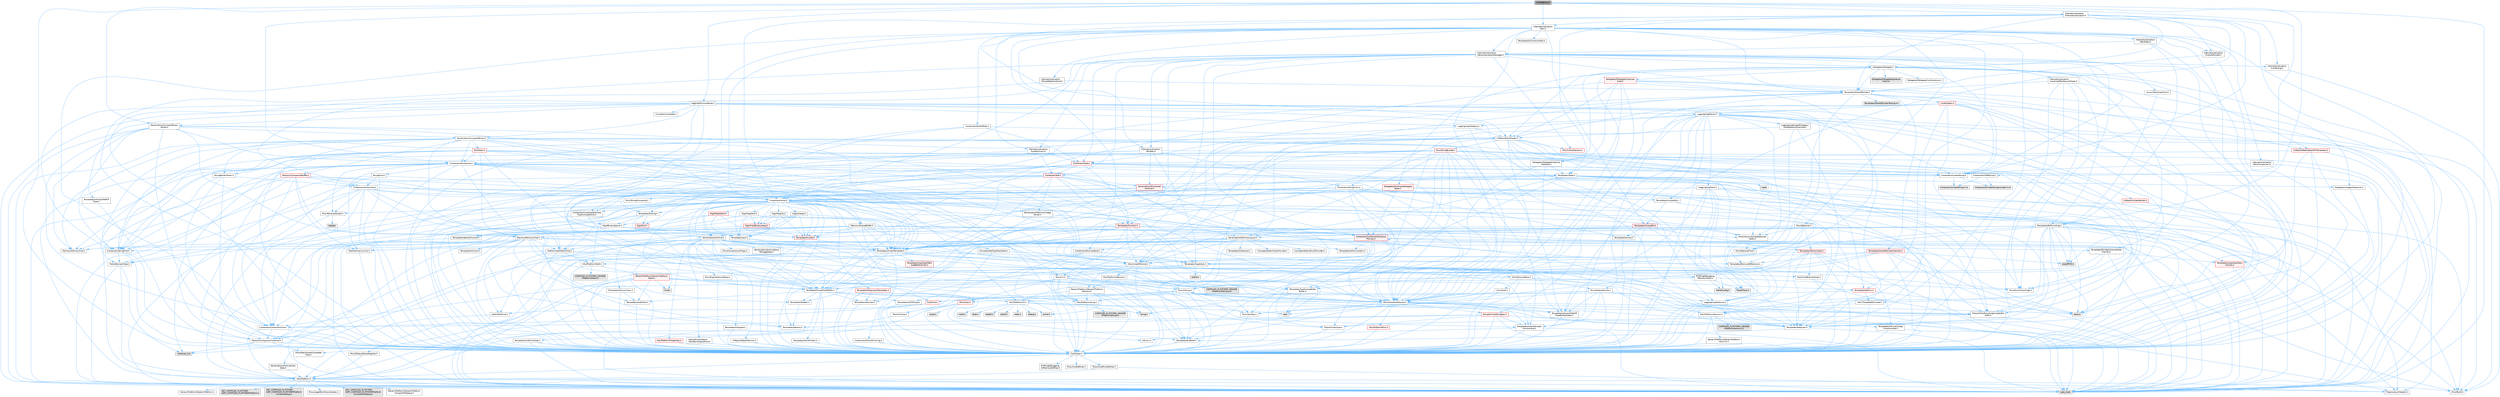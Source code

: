 digraph "UnifiedError.h"
{
 // INTERACTIVE_SVG=YES
 // LATEX_PDF_SIZE
  bgcolor="transparent";
  edge [fontname=Helvetica,fontsize=10,labelfontname=Helvetica,labelfontsize=10];
  node [fontname=Helvetica,fontsize=10,shape=box,height=0.2,width=0.4];
  Node1 [id="Node000001",label="UnifiedError.h",height=0.2,width=0.4,color="gray40", fillcolor="grey60", style="filled", fontcolor="black",tooltip=" "];
  Node1 -> Node2 [id="edge1_Node000001_Node000002",color="steelblue1",style="solid",tooltip=" "];
  Node2 [id="Node000002",label="CoreTypes.h",height=0.2,width=0.4,color="grey40", fillcolor="white", style="filled",URL="$dc/dec/CoreTypes_8h.html",tooltip=" "];
  Node2 -> Node3 [id="edge2_Node000002_Node000003",color="steelblue1",style="solid",tooltip=" "];
  Node3 [id="Node000003",label="HAL/Platform.h",height=0.2,width=0.4,color="grey40", fillcolor="white", style="filled",URL="$d9/dd0/Platform_8h.html",tooltip=" "];
  Node3 -> Node4 [id="edge3_Node000003_Node000004",color="steelblue1",style="solid",tooltip=" "];
  Node4 [id="Node000004",label="Misc/Build.h",height=0.2,width=0.4,color="grey40", fillcolor="white", style="filled",URL="$d3/dbb/Build_8h.html",tooltip=" "];
  Node3 -> Node5 [id="edge4_Node000003_Node000005",color="steelblue1",style="solid",tooltip=" "];
  Node5 [id="Node000005",label="Misc/LargeWorldCoordinates.h",height=0.2,width=0.4,color="grey40", fillcolor="white", style="filled",URL="$d2/dcb/LargeWorldCoordinates_8h.html",tooltip=" "];
  Node3 -> Node6 [id="edge5_Node000003_Node000006",color="steelblue1",style="solid",tooltip=" "];
  Node6 [id="Node000006",label="type_traits",height=0.2,width=0.4,color="grey60", fillcolor="#E0E0E0", style="filled",tooltip=" "];
  Node3 -> Node7 [id="edge6_Node000003_Node000007",color="steelblue1",style="solid",tooltip=" "];
  Node7 [id="Node000007",label="PreprocessorHelpers.h",height=0.2,width=0.4,color="grey40", fillcolor="white", style="filled",URL="$db/ddb/PreprocessorHelpers_8h.html",tooltip=" "];
  Node3 -> Node8 [id="edge7_Node000003_Node000008",color="steelblue1",style="solid",tooltip=" "];
  Node8 [id="Node000008",label="UBT_COMPILED_PLATFORM\l/UBT_COMPILED_PLATFORMPlatform\lCompilerPreSetup.h",height=0.2,width=0.4,color="grey60", fillcolor="#E0E0E0", style="filled",tooltip=" "];
  Node3 -> Node9 [id="edge8_Node000003_Node000009",color="steelblue1",style="solid",tooltip=" "];
  Node9 [id="Node000009",label="GenericPlatform/GenericPlatform\lCompilerPreSetup.h",height=0.2,width=0.4,color="grey40", fillcolor="white", style="filled",URL="$d9/dc8/GenericPlatformCompilerPreSetup_8h.html",tooltip=" "];
  Node3 -> Node10 [id="edge9_Node000003_Node000010",color="steelblue1",style="solid",tooltip=" "];
  Node10 [id="Node000010",label="GenericPlatform/GenericPlatform.h",height=0.2,width=0.4,color="grey40", fillcolor="white", style="filled",URL="$d6/d84/GenericPlatform_8h.html",tooltip=" "];
  Node3 -> Node11 [id="edge10_Node000003_Node000011",color="steelblue1",style="solid",tooltip=" "];
  Node11 [id="Node000011",label="UBT_COMPILED_PLATFORM\l/UBT_COMPILED_PLATFORMPlatform.h",height=0.2,width=0.4,color="grey60", fillcolor="#E0E0E0", style="filled",tooltip=" "];
  Node3 -> Node12 [id="edge11_Node000003_Node000012",color="steelblue1",style="solid",tooltip=" "];
  Node12 [id="Node000012",label="UBT_COMPILED_PLATFORM\l/UBT_COMPILED_PLATFORMPlatform\lCompilerSetup.h",height=0.2,width=0.4,color="grey60", fillcolor="#E0E0E0", style="filled",tooltip=" "];
  Node2 -> Node13 [id="edge12_Node000002_Node000013",color="steelblue1",style="solid",tooltip=" "];
  Node13 [id="Node000013",label="ProfilingDebugging\l/UMemoryDefines.h",height=0.2,width=0.4,color="grey40", fillcolor="white", style="filled",URL="$d2/da2/UMemoryDefines_8h.html",tooltip=" "];
  Node2 -> Node14 [id="edge13_Node000002_Node000014",color="steelblue1",style="solid",tooltip=" "];
  Node14 [id="Node000014",label="Misc/CoreMiscDefines.h",height=0.2,width=0.4,color="grey40", fillcolor="white", style="filled",URL="$da/d38/CoreMiscDefines_8h.html",tooltip=" "];
  Node14 -> Node3 [id="edge14_Node000014_Node000003",color="steelblue1",style="solid",tooltip=" "];
  Node14 -> Node7 [id="edge15_Node000014_Node000007",color="steelblue1",style="solid",tooltip=" "];
  Node2 -> Node15 [id="edge16_Node000002_Node000015",color="steelblue1",style="solid",tooltip=" "];
  Node15 [id="Node000015",label="Misc/CoreDefines.h",height=0.2,width=0.4,color="grey40", fillcolor="white", style="filled",URL="$d3/dd2/CoreDefines_8h.html",tooltip=" "];
  Node1 -> Node16 [id="edge17_Node000001_Node000016",color="steelblue1",style="solid",tooltip=" "];
  Node16 [id="Node000016",label="Containers/Utf8String.h",height=0.2,width=0.4,color="grey40", fillcolor="white", style="filled",URL="$de/d22/Utf8String_8h.html",tooltip=" "];
  Node16 -> Node17 [id="edge18_Node000016_Node000017",color="steelblue1",style="solid",tooltip=" "];
  Node17 [id="Node000017",label="Containers/UnrealStringIncludes.h.inl",height=0.2,width=0.4,color="grey60", fillcolor="#E0E0E0", style="filled",tooltip=" "];
  Node16 -> Node18 [id="edge19_Node000016_Node000018",color="steelblue1",style="solid",tooltip=" "];
  Node18 [id="Node000018",label="Containers/UnrealString.h.inl",height=0.2,width=0.4,color="grey60", fillcolor="#E0E0E0", style="filled",tooltip=" "];
  Node1 -> Node19 [id="edge20_Node000001_Node000019",color="steelblue1",style="solid",tooltip=" "];
  Node19 [id="Node000019",label="Containers/StringView.h",height=0.2,width=0.4,color="grey40", fillcolor="white", style="filled",URL="$dd/dea/StringView_8h.html",tooltip=" "];
  Node19 -> Node2 [id="edge21_Node000019_Node000002",color="steelblue1",style="solid",tooltip=" "];
  Node19 -> Node20 [id="edge22_Node000019_Node000020",color="steelblue1",style="solid",tooltip=" "];
  Node20 [id="Node000020",label="Containers/StringFwd.h",height=0.2,width=0.4,color="grey40", fillcolor="white", style="filled",URL="$df/d37/StringFwd_8h.html",tooltip=" "];
  Node20 -> Node2 [id="edge23_Node000020_Node000002",color="steelblue1",style="solid",tooltip=" "];
  Node20 -> Node21 [id="edge24_Node000020_Node000021",color="steelblue1",style="solid",tooltip=" "];
  Node21 [id="Node000021",label="Traits/ElementType.h",height=0.2,width=0.4,color="grey40", fillcolor="white", style="filled",URL="$d5/d4f/ElementType_8h.html",tooltip=" "];
  Node21 -> Node3 [id="edge25_Node000021_Node000003",color="steelblue1",style="solid",tooltip=" "];
  Node21 -> Node22 [id="edge26_Node000021_Node000022",color="steelblue1",style="solid",tooltip=" "];
  Node22 [id="Node000022",label="initializer_list",height=0.2,width=0.4,color="grey60", fillcolor="#E0E0E0", style="filled",tooltip=" "];
  Node21 -> Node6 [id="edge27_Node000021_Node000006",color="steelblue1",style="solid",tooltip=" "];
  Node20 -> Node23 [id="edge28_Node000020_Node000023",color="steelblue1",style="solid",tooltip=" "];
  Node23 [id="Node000023",label="Traits/IsContiguousContainer.h",height=0.2,width=0.4,color="grey40", fillcolor="white", style="filled",URL="$d5/d3c/IsContiguousContainer_8h.html",tooltip=" "];
  Node23 -> Node2 [id="edge29_Node000023_Node000002",color="steelblue1",style="solid",tooltip=" "];
  Node23 -> Node24 [id="edge30_Node000023_Node000024",color="steelblue1",style="solid",tooltip=" "];
  Node24 [id="Node000024",label="Misc/StaticAssertComplete\lType.h",height=0.2,width=0.4,color="grey40", fillcolor="white", style="filled",URL="$d5/d4e/StaticAssertCompleteType_8h.html",tooltip=" "];
  Node23 -> Node22 [id="edge31_Node000023_Node000022",color="steelblue1",style="solid",tooltip=" "];
  Node19 -> Node25 [id="edge32_Node000019_Node000025",color="steelblue1",style="solid",tooltip=" "];
  Node25 [id="Node000025",label="HAL/UnrealMemory.h",height=0.2,width=0.4,color="grey40", fillcolor="white", style="filled",URL="$d9/d96/UnrealMemory_8h.html",tooltip=" "];
  Node25 -> Node2 [id="edge33_Node000025_Node000002",color="steelblue1",style="solid",tooltip=" "];
  Node25 -> Node26 [id="edge34_Node000025_Node000026",color="steelblue1",style="solid",tooltip=" "];
  Node26 [id="Node000026",label="GenericPlatform/GenericPlatform\lMemory.h",height=0.2,width=0.4,color="grey40", fillcolor="white", style="filled",URL="$dd/d22/GenericPlatformMemory_8h.html",tooltip=" "];
  Node26 -> Node27 [id="edge35_Node000026_Node000027",color="steelblue1",style="solid",tooltip=" "];
  Node27 [id="Node000027",label="CoreFwd.h",height=0.2,width=0.4,color="red", fillcolor="#FFF0F0", style="filled",URL="$d1/d1e/CoreFwd_8h.html",tooltip=" "];
  Node27 -> Node2 [id="edge36_Node000027_Node000002",color="steelblue1",style="solid",tooltip=" "];
  Node27 -> Node28 [id="edge37_Node000027_Node000028",color="steelblue1",style="solid",tooltip=" "];
  Node28 [id="Node000028",label="Containers/ContainersFwd.h",height=0.2,width=0.4,color="grey40", fillcolor="white", style="filled",URL="$d4/d0a/ContainersFwd_8h.html",tooltip=" "];
  Node28 -> Node3 [id="edge38_Node000028_Node000003",color="steelblue1",style="solid",tooltip=" "];
  Node28 -> Node2 [id="edge39_Node000028_Node000002",color="steelblue1",style="solid",tooltip=" "];
  Node28 -> Node23 [id="edge40_Node000028_Node000023",color="steelblue1",style="solid",tooltip=" "];
  Node27 -> Node29 [id="edge41_Node000027_Node000029",color="steelblue1",style="solid",tooltip=" "];
  Node29 [id="Node000029",label="Math/MathFwd.h",height=0.2,width=0.4,color="grey40", fillcolor="white", style="filled",URL="$d2/d10/MathFwd_8h.html",tooltip=" "];
  Node29 -> Node3 [id="edge42_Node000029_Node000003",color="steelblue1",style="solid",tooltip=" "];
  Node26 -> Node2 [id="edge43_Node000026_Node000002",color="steelblue1",style="solid",tooltip=" "];
  Node26 -> Node31 [id="edge44_Node000026_Node000031",color="steelblue1",style="solid",tooltip=" "];
  Node31 [id="Node000031",label="HAL/PlatformString.h",height=0.2,width=0.4,color="grey40", fillcolor="white", style="filled",URL="$db/db5/PlatformString_8h.html",tooltip=" "];
  Node31 -> Node2 [id="edge45_Node000031_Node000002",color="steelblue1",style="solid",tooltip=" "];
  Node31 -> Node32 [id="edge46_Node000031_Node000032",color="steelblue1",style="solid",tooltip=" "];
  Node32 [id="Node000032",label="COMPILED_PLATFORM_HEADER\l(PlatformString.h)",height=0.2,width=0.4,color="grey60", fillcolor="#E0E0E0", style="filled",tooltip=" "];
  Node26 -> Node33 [id="edge47_Node000026_Node000033",color="steelblue1",style="solid",tooltip=" "];
  Node33 [id="Node000033",label="string.h",height=0.2,width=0.4,color="grey60", fillcolor="#E0E0E0", style="filled",tooltip=" "];
  Node26 -> Node34 [id="edge48_Node000026_Node000034",color="steelblue1",style="solid",tooltip=" "];
  Node34 [id="Node000034",label="wchar.h",height=0.2,width=0.4,color="grey60", fillcolor="#E0E0E0", style="filled",tooltip=" "];
  Node25 -> Node35 [id="edge49_Node000025_Node000035",color="steelblue1",style="solid",tooltip=" "];
  Node35 [id="Node000035",label="HAL/MemoryBase.h",height=0.2,width=0.4,color="grey40", fillcolor="white", style="filled",URL="$d6/d9f/MemoryBase_8h.html",tooltip=" "];
  Node35 -> Node2 [id="edge50_Node000035_Node000002",color="steelblue1",style="solid",tooltip=" "];
  Node35 -> Node36 [id="edge51_Node000035_Node000036",color="steelblue1",style="solid",tooltip=" "];
  Node36 [id="Node000036",label="HAL/PlatformAtomics.h",height=0.2,width=0.4,color="grey40", fillcolor="white", style="filled",URL="$d3/d36/PlatformAtomics_8h.html",tooltip=" "];
  Node36 -> Node2 [id="edge52_Node000036_Node000002",color="steelblue1",style="solid",tooltip=" "];
  Node36 -> Node37 [id="edge53_Node000036_Node000037",color="steelblue1",style="solid",tooltip=" "];
  Node37 [id="Node000037",label="GenericPlatform/GenericPlatform\lAtomics.h",height=0.2,width=0.4,color="grey40", fillcolor="white", style="filled",URL="$da/d72/GenericPlatformAtomics_8h.html",tooltip=" "];
  Node37 -> Node2 [id="edge54_Node000037_Node000002",color="steelblue1",style="solid",tooltip=" "];
  Node36 -> Node38 [id="edge55_Node000036_Node000038",color="steelblue1",style="solid",tooltip=" "];
  Node38 [id="Node000038",label="COMPILED_PLATFORM_HEADER\l(PlatformAtomics.h)",height=0.2,width=0.4,color="grey60", fillcolor="#E0E0E0", style="filled",tooltip=" "];
  Node35 -> Node39 [id="edge56_Node000035_Node000039",color="steelblue1",style="solid",tooltip=" "];
  Node39 [id="Node000039",label="HAL/PlatformCrt.h",height=0.2,width=0.4,color="grey40", fillcolor="white", style="filled",URL="$d8/d75/PlatformCrt_8h.html",tooltip=" "];
  Node39 -> Node40 [id="edge57_Node000039_Node000040",color="steelblue1",style="solid",tooltip=" "];
  Node40 [id="Node000040",label="new",height=0.2,width=0.4,color="grey60", fillcolor="#E0E0E0", style="filled",tooltip=" "];
  Node39 -> Node34 [id="edge58_Node000039_Node000034",color="steelblue1",style="solid",tooltip=" "];
  Node39 -> Node41 [id="edge59_Node000039_Node000041",color="steelblue1",style="solid",tooltip=" "];
  Node41 [id="Node000041",label="stddef.h",height=0.2,width=0.4,color="grey60", fillcolor="#E0E0E0", style="filled",tooltip=" "];
  Node39 -> Node42 [id="edge60_Node000039_Node000042",color="steelblue1",style="solid",tooltip=" "];
  Node42 [id="Node000042",label="stdlib.h",height=0.2,width=0.4,color="grey60", fillcolor="#E0E0E0", style="filled",tooltip=" "];
  Node39 -> Node43 [id="edge61_Node000039_Node000043",color="steelblue1",style="solid",tooltip=" "];
  Node43 [id="Node000043",label="stdio.h",height=0.2,width=0.4,color="grey60", fillcolor="#E0E0E0", style="filled",tooltip=" "];
  Node39 -> Node44 [id="edge62_Node000039_Node000044",color="steelblue1",style="solid",tooltip=" "];
  Node44 [id="Node000044",label="stdarg.h",height=0.2,width=0.4,color="grey60", fillcolor="#E0E0E0", style="filled",tooltip=" "];
  Node39 -> Node45 [id="edge63_Node000039_Node000045",color="steelblue1",style="solid",tooltip=" "];
  Node45 [id="Node000045",label="math.h",height=0.2,width=0.4,color="grey60", fillcolor="#E0E0E0", style="filled",tooltip=" "];
  Node39 -> Node46 [id="edge64_Node000039_Node000046",color="steelblue1",style="solid",tooltip=" "];
  Node46 [id="Node000046",label="float.h",height=0.2,width=0.4,color="grey60", fillcolor="#E0E0E0", style="filled",tooltip=" "];
  Node39 -> Node33 [id="edge65_Node000039_Node000033",color="steelblue1",style="solid",tooltip=" "];
  Node35 -> Node47 [id="edge66_Node000035_Node000047",color="steelblue1",style="solid",tooltip=" "];
  Node47 [id="Node000047",label="Misc/Exec.h",height=0.2,width=0.4,color="grey40", fillcolor="white", style="filled",URL="$de/ddb/Exec_8h.html",tooltip=" "];
  Node47 -> Node2 [id="edge67_Node000047_Node000002",color="steelblue1",style="solid",tooltip=" "];
  Node47 -> Node48 [id="edge68_Node000047_Node000048",color="steelblue1",style="solid",tooltip=" "];
  Node48 [id="Node000048",label="Misc/AssertionMacros.h",height=0.2,width=0.4,color="grey40", fillcolor="white", style="filled",URL="$d0/dfa/AssertionMacros_8h.html",tooltip=" "];
  Node48 -> Node2 [id="edge69_Node000048_Node000002",color="steelblue1",style="solid",tooltip=" "];
  Node48 -> Node3 [id="edge70_Node000048_Node000003",color="steelblue1",style="solid",tooltip=" "];
  Node48 -> Node49 [id="edge71_Node000048_Node000049",color="steelblue1",style="solid",tooltip=" "];
  Node49 [id="Node000049",label="HAL/PlatformMisc.h",height=0.2,width=0.4,color="red", fillcolor="#FFF0F0", style="filled",URL="$d0/df5/PlatformMisc_8h.html",tooltip=" "];
  Node49 -> Node2 [id="edge72_Node000049_Node000002",color="steelblue1",style="solid",tooltip=" "];
  Node48 -> Node7 [id="edge73_Node000048_Node000007",color="steelblue1",style="solid",tooltip=" "];
  Node48 -> Node63 [id="edge74_Node000048_Node000063",color="steelblue1",style="solid",tooltip=" "];
  Node63 [id="Node000063",label="Templates/EnableIf.h",height=0.2,width=0.4,color="grey40", fillcolor="white", style="filled",URL="$d7/d60/EnableIf_8h.html",tooltip=" "];
  Node63 -> Node2 [id="edge75_Node000063_Node000002",color="steelblue1",style="solid",tooltip=" "];
  Node48 -> Node64 [id="edge76_Node000048_Node000064",color="steelblue1",style="solid",tooltip=" "];
  Node64 [id="Node000064",label="Templates/IsArrayOrRefOf\lTypeByPredicate.h",height=0.2,width=0.4,color="grey40", fillcolor="white", style="filled",URL="$d6/da1/IsArrayOrRefOfTypeByPredicate_8h.html",tooltip=" "];
  Node64 -> Node2 [id="edge77_Node000064_Node000002",color="steelblue1",style="solid",tooltip=" "];
  Node48 -> Node65 [id="edge78_Node000048_Node000065",color="steelblue1",style="solid",tooltip=" "];
  Node65 [id="Node000065",label="Templates/IsValidVariadic\lFunctionArg.h",height=0.2,width=0.4,color="grey40", fillcolor="white", style="filled",URL="$d0/dc8/IsValidVariadicFunctionArg_8h.html",tooltip=" "];
  Node65 -> Node2 [id="edge79_Node000065_Node000002",color="steelblue1",style="solid",tooltip=" "];
  Node65 -> Node66 [id="edge80_Node000065_Node000066",color="steelblue1",style="solid",tooltip=" "];
  Node66 [id="Node000066",label="IsEnum.h",height=0.2,width=0.4,color="grey40", fillcolor="white", style="filled",URL="$d4/de5/IsEnum_8h.html",tooltip=" "];
  Node65 -> Node6 [id="edge81_Node000065_Node000006",color="steelblue1",style="solid",tooltip=" "];
  Node48 -> Node67 [id="edge82_Node000048_Node000067",color="steelblue1",style="solid",tooltip=" "];
  Node67 [id="Node000067",label="Traits/IsCharEncodingCompatible\lWith.h",height=0.2,width=0.4,color="grey40", fillcolor="white", style="filled",URL="$df/dd1/IsCharEncodingCompatibleWith_8h.html",tooltip=" "];
  Node67 -> Node6 [id="edge83_Node000067_Node000006",color="steelblue1",style="solid",tooltip=" "];
  Node67 -> Node68 [id="edge84_Node000067_Node000068",color="steelblue1",style="solid",tooltip=" "];
  Node68 [id="Node000068",label="Traits/IsCharType.h",height=0.2,width=0.4,color="grey40", fillcolor="white", style="filled",URL="$db/d51/IsCharType_8h.html",tooltip=" "];
  Node68 -> Node2 [id="edge85_Node000068_Node000002",color="steelblue1",style="solid",tooltip=" "];
  Node48 -> Node69 [id="edge86_Node000048_Node000069",color="steelblue1",style="solid",tooltip=" "];
  Node69 [id="Node000069",label="Misc/VarArgs.h",height=0.2,width=0.4,color="grey40", fillcolor="white", style="filled",URL="$d5/d6f/VarArgs_8h.html",tooltip=" "];
  Node69 -> Node2 [id="edge87_Node000069_Node000002",color="steelblue1",style="solid",tooltip=" "];
  Node48 -> Node70 [id="edge88_Node000048_Node000070",color="steelblue1",style="solid",tooltip=" "];
  Node70 [id="Node000070",label="String/FormatStringSan.h",height=0.2,width=0.4,color="red", fillcolor="#FFF0F0", style="filled",URL="$d3/d8b/FormatStringSan_8h.html",tooltip=" "];
  Node70 -> Node6 [id="edge89_Node000070_Node000006",color="steelblue1",style="solid",tooltip=" "];
  Node70 -> Node2 [id="edge90_Node000070_Node000002",color="steelblue1",style="solid",tooltip=" "];
  Node70 -> Node71 [id="edge91_Node000070_Node000071",color="steelblue1",style="solid",tooltip=" "];
  Node71 [id="Node000071",label="Templates/Requires.h",height=0.2,width=0.4,color="grey40", fillcolor="white", style="filled",URL="$dc/d96/Requires_8h.html",tooltip=" "];
  Node71 -> Node63 [id="edge92_Node000071_Node000063",color="steelblue1",style="solid",tooltip=" "];
  Node71 -> Node6 [id="edge93_Node000071_Node000006",color="steelblue1",style="solid",tooltip=" "];
  Node70 -> Node72 [id="edge94_Node000070_Node000072",color="steelblue1",style="solid",tooltip=" "];
  Node72 [id="Node000072",label="Templates/Identity.h",height=0.2,width=0.4,color="grey40", fillcolor="white", style="filled",URL="$d0/dd5/Identity_8h.html",tooltip=" "];
  Node70 -> Node65 [id="edge95_Node000070_Node000065",color="steelblue1",style="solid",tooltip=" "];
  Node70 -> Node68 [id="edge96_Node000070_Node000068",color="steelblue1",style="solid",tooltip=" "];
  Node70 -> Node28 [id="edge97_Node000070_Node000028",color="steelblue1",style="solid",tooltip=" "];
  Node48 -> Node76 [id="edge98_Node000048_Node000076",color="steelblue1",style="solid",tooltip=" "];
  Node76 [id="Node000076",label="atomic",height=0.2,width=0.4,color="grey60", fillcolor="#E0E0E0", style="filled",tooltip=" "];
  Node35 -> Node77 [id="edge99_Node000035_Node000077",color="steelblue1",style="solid",tooltip=" "];
  Node77 [id="Node000077",label="Misc/OutputDevice.h",height=0.2,width=0.4,color="grey40", fillcolor="white", style="filled",URL="$d7/d32/OutputDevice_8h.html",tooltip=" "];
  Node77 -> Node27 [id="edge100_Node000077_Node000027",color="steelblue1",style="solid",tooltip=" "];
  Node77 -> Node2 [id="edge101_Node000077_Node000002",color="steelblue1",style="solid",tooltip=" "];
  Node77 -> Node78 [id="edge102_Node000077_Node000078",color="steelblue1",style="solid",tooltip=" "];
  Node78 [id="Node000078",label="Logging/LogVerbosity.h",height=0.2,width=0.4,color="grey40", fillcolor="white", style="filled",URL="$d2/d8f/LogVerbosity_8h.html",tooltip=" "];
  Node78 -> Node2 [id="edge103_Node000078_Node000002",color="steelblue1",style="solid",tooltip=" "];
  Node77 -> Node69 [id="edge104_Node000077_Node000069",color="steelblue1",style="solid",tooltip=" "];
  Node77 -> Node64 [id="edge105_Node000077_Node000064",color="steelblue1",style="solid",tooltip=" "];
  Node77 -> Node65 [id="edge106_Node000077_Node000065",color="steelblue1",style="solid",tooltip=" "];
  Node77 -> Node67 [id="edge107_Node000077_Node000067",color="steelblue1",style="solid",tooltip=" "];
  Node35 -> Node79 [id="edge108_Node000035_Node000079",color="steelblue1",style="solid",tooltip=" "];
  Node79 [id="Node000079",label="Templates/Atomic.h",height=0.2,width=0.4,color="red", fillcolor="#FFF0F0", style="filled",URL="$d3/d91/Atomic_8h.html",tooltip=" "];
  Node79 -> Node80 [id="edge109_Node000079_Node000080",color="steelblue1",style="solid",tooltip=" "];
  Node80 [id="Node000080",label="HAL/ThreadSafeCounter.h",height=0.2,width=0.4,color="grey40", fillcolor="white", style="filled",URL="$dc/dc9/ThreadSafeCounter_8h.html",tooltip=" "];
  Node80 -> Node2 [id="edge110_Node000080_Node000002",color="steelblue1",style="solid",tooltip=" "];
  Node80 -> Node36 [id="edge111_Node000080_Node000036",color="steelblue1",style="solid",tooltip=" "];
  Node79 -> Node87 [id="edge112_Node000079_Node000087",color="steelblue1",style="solid",tooltip=" "];
  Node87 [id="Node000087",label="Traits/IntType.h",height=0.2,width=0.4,color="grey40", fillcolor="white", style="filled",URL="$d7/deb/IntType_8h.html",tooltip=" "];
  Node87 -> Node3 [id="edge113_Node000087_Node000003",color="steelblue1",style="solid",tooltip=" "];
  Node79 -> Node76 [id="edge114_Node000079_Node000076",color="steelblue1",style="solid",tooltip=" "];
  Node25 -> Node88 [id="edge115_Node000025_Node000088",color="steelblue1",style="solid",tooltip=" "];
  Node88 [id="Node000088",label="HAL/PlatformMemory.h",height=0.2,width=0.4,color="grey40", fillcolor="white", style="filled",URL="$de/d68/PlatformMemory_8h.html",tooltip=" "];
  Node88 -> Node2 [id="edge116_Node000088_Node000002",color="steelblue1",style="solid",tooltip=" "];
  Node88 -> Node26 [id="edge117_Node000088_Node000026",color="steelblue1",style="solid",tooltip=" "];
  Node88 -> Node89 [id="edge118_Node000088_Node000089",color="steelblue1",style="solid",tooltip=" "];
  Node89 [id="Node000089",label="COMPILED_PLATFORM_HEADER\l(PlatformMemory.h)",height=0.2,width=0.4,color="grey60", fillcolor="#E0E0E0", style="filled",tooltip=" "];
  Node25 -> Node90 [id="edge119_Node000025_Node000090",color="steelblue1",style="solid",tooltip=" "];
  Node90 [id="Node000090",label="ProfilingDebugging\l/MemoryTrace.h",height=0.2,width=0.4,color="grey40", fillcolor="white", style="filled",URL="$da/dd7/MemoryTrace_8h.html",tooltip=" "];
  Node90 -> Node3 [id="edge120_Node000090_Node000003",color="steelblue1",style="solid",tooltip=" "];
  Node90 -> Node54 [id="edge121_Node000090_Node000054",color="steelblue1",style="solid",tooltip=" "];
  Node54 [id="Node000054",label="Misc/EnumClassFlags.h",height=0.2,width=0.4,color="grey40", fillcolor="white", style="filled",URL="$d8/de7/EnumClassFlags_8h.html",tooltip=" "];
  Node90 -> Node59 [id="edge122_Node000090_Node000059",color="steelblue1",style="solid",tooltip=" "];
  Node59 [id="Node000059",label="Trace/Config.h",height=0.2,width=0.4,color="grey60", fillcolor="#E0E0E0", style="filled",tooltip=" "];
  Node90 -> Node62 [id="edge123_Node000090_Node000062",color="steelblue1",style="solid",tooltip=" "];
  Node62 [id="Node000062",label="Trace/Trace.h",height=0.2,width=0.4,color="grey60", fillcolor="#E0E0E0", style="filled",tooltip=" "];
  Node25 -> Node91 [id="edge124_Node000025_Node000091",color="steelblue1",style="solid",tooltip=" "];
  Node91 [id="Node000091",label="Templates/IsPointer.h",height=0.2,width=0.4,color="grey40", fillcolor="white", style="filled",URL="$d7/d05/IsPointer_8h.html",tooltip=" "];
  Node91 -> Node2 [id="edge125_Node000091_Node000002",color="steelblue1",style="solid",tooltip=" "];
  Node19 -> Node52 [id="edge126_Node000019_Node000052",color="steelblue1",style="solid",tooltip=" "];
  Node52 [id="Node000052",label="Math/NumericLimits.h",height=0.2,width=0.4,color="grey40", fillcolor="white", style="filled",URL="$df/d1b/NumericLimits_8h.html",tooltip=" "];
  Node52 -> Node2 [id="edge127_Node000052_Node000002",color="steelblue1",style="solid",tooltip=" "];
  Node19 -> Node92 [id="edge128_Node000019_Node000092",color="steelblue1",style="solid",tooltip=" "];
  Node92 [id="Node000092",label="Math/UnrealMathUtility.h",height=0.2,width=0.4,color="grey40", fillcolor="white", style="filled",URL="$db/db8/UnrealMathUtility_8h.html",tooltip=" "];
  Node92 -> Node2 [id="edge129_Node000092_Node000002",color="steelblue1",style="solid",tooltip=" "];
  Node92 -> Node48 [id="edge130_Node000092_Node000048",color="steelblue1",style="solid",tooltip=" "];
  Node92 -> Node93 [id="edge131_Node000092_Node000093",color="steelblue1",style="solid",tooltip=" "];
  Node93 [id="Node000093",label="HAL/PlatformMath.h",height=0.2,width=0.4,color="grey40", fillcolor="white", style="filled",URL="$dc/d53/PlatformMath_8h.html",tooltip=" "];
  Node93 -> Node2 [id="edge132_Node000093_Node000002",color="steelblue1",style="solid",tooltip=" "];
  Node93 -> Node94 [id="edge133_Node000093_Node000094",color="steelblue1",style="solid",tooltip=" "];
  Node94 [id="Node000094",label="GenericPlatform/GenericPlatform\lMath.h",height=0.2,width=0.4,color="red", fillcolor="#FFF0F0", style="filled",URL="$d5/d79/GenericPlatformMath_8h.html",tooltip=" "];
  Node94 -> Node2 [id="edge134_Node000094_Node000002",color="steelblue1",style="solid",tooltip=" "];
  Node94 -> Node28 [id="edge135_Node000094_Node000028",color="steelblue1",style="solid",tooltip=" "];
  Node94 -> Node39 [id="edge136_Node000094_Node000039",color="steelblue1",style="solid",tooltip=" "];
  Node94 -> Node84 [id="edge137_Node000094_Node000084",color="steelblue1",style="solid",tooltip=" "];
  Node84 [id="Node000084",label="Templates/AndOrNot.h",height=0.2,width=0.4,color="grey40", fillcolor="white", style="filled",URL="$db/d0a/AndOrNot_8h.html",tooltip=" "];
  Node84 -> Node2 [id="edge138_Node000084_Node000002",color="steelblue1",style="solid",tooltip=" "];
  Node94 -> Node98 [id="edge139_Node000094_Node000098",color="steelblue1",style="solid",tooltip=" "];
  Node98 [id="Node000098",label="Templates/UnrealTypeTraits.h",height=0.2,width=0.4,color="grey40", fillcolor="white", style="filled",URL="$d2/d2d/UnrealTypeTraits_8h.html",tooltip=" "];
  Node98 -> Node2 [id="edge140_Node000098_Node000002",color="steelblue1",style="solid",tooltip=" "];
  Node98 -> Node91 [id="edge141_Node000098_Node000091",color="steelblue1",style="solid",tooltip=" "];
  Node98 -> Node48 [id="edge142_Node000098_Node000048",color="steelblue1",style="solid",tooltip=" "];
  Node98 -> Node84 [id="edge143_Node000098_Node000084",color="steelblue1",style="solid",tooltip=" "];
  Node98 -> Node63 [id="edge144_Node000098_Node000063",color="steelblue1",style="solid",tooltip=" "];
  Node98 -> Node99 [id="edge145_Node000098_Node000099",color="steelblue1",style="solid",tooltip=" "];
  Node99 [id="Node000099",label="Templates/IsArithmetic.h",height=0.2,width=0.4,color="grey40", fillcolor="white", style="filled",URL="$d2/d5d/IsArithmetic_8h.html",tooltip=" "];
  Node99 -> Node2 [id="edge146_Node000099_Node000002",color="steelblue1",style="solid",tooltip=" "];
  Node98 -> Node66 [id="edge147_Node000098_Node000066",color="steelblue1",style="solid",tooltip=" "];
  Node98 -> Node100 [id="edge148_Node000098_Node000100",color="steelblue1",style="solid",tooltip=" "];
  Node100 [id="Node000100",label="Templates/Models.h",height=0.2,width=0.4,color="grey40", fillcolor="white", style="filled",URL="$d3/d0c/Models_8h.html",tooltip=" "];
  Node100 -> Node72 [id="edge149_Node000100_Node000072",color="steelblue1",style="solid",tooltip=" "];
  Node98 -> Node101 [id="edge150_Node000098_Node000101",color="steelblue1",style="solid",tooltip=" "];
  Node101 [id="Node000101",label="Templates/IsPODType.h",height=0.2,width=0.4,color="grey40", fillcolor="white", style="filled",URL="$d7/db1/IsPODType_8h.html",tooltip=" "];
  Node101 -> Node2 [id="edge151_Node000101_Node000002",color="steelblue1",style="solid",tooltip=" "];
  Node98 -> Node102 [id="edge152_Node000098_Node000102",color="steelblue1",style="solid",tooltip=" "];
  Node102 [id="Node000102",label="Templates/IsUECoreType.h",height=0.2,width=0.4,color="grey40", fillcolor="white", style="filled",URL="$d1/db8/IsUECoreType_8h.html",tooltip=" "];
  Node102 -> Node2 [id="edge153_Node000102_Node000002",color="steelblue1",style="solid",tooltip=" "];
  Node102 -> Node6 [id="edge154_Node000102_Node000006",color="steelblue1",style="solid",tooltip=" "];
  Node98 -> Node85 [id="edge155_Node000098_Node000085",color="steelblue1",style="solid",tooltip=" "];
  Node85 [id="Node000085",label="Templates/IsTriviallyCopy\lConstructible.h",height=0.2,width=0.4,color="grey40", fillcolor="white", style="filled",URL="$d3/d78/IsTriviallyCopyConstructible_8h.html",tooltip=" "];
  Node85 -> Node2 [id="edge156_Node000085_Node000002",color="steelblue1",style="solid",tooltip=" "];
  Node85 -> Node6 [id="edge157_Node000085_Node000006",color="steelblue1",style="solid",tooltip=" "];
  Node94 -> Node71 [id="edge158_Node000094_Node000071",color="steelblue1",style="solid",tooltip=" "];
  Node94 -> Node105 [id="edge159_Node000094_Node000105",color="steelblue1",style="solid",tooltip=" "];
  Node105 [id="Node000105",label="Templates/TypeCompatible\lBytes.h",height=0.2,width=0.4,color="grey40", fillcolor="white", style="filled",URL="$df/d0a/TypeCompatibleBytes_8h.html",tooltip=" "];
  Node105 -> Node2 [id="edge160_Node000105_Node000002",color="steelblue1",style="solid",tooltip=" "];
  Node105 -> Node33 [id="edge161_Node000105_Node000033",color="steelblue1",style="solid",tooltip=" "];
  Node105 -> Node40 [id="edge162_Node000105_Node000040",color="steelblue1",style="solid",tooltip=" "];
  Node105 -> Node6 [id="edge163_Node000105_Node000006",color="steelblue1",style="solid",tooltip=" "];
  Node94 -> Node106 [id="edge164_Node000094_Node000106",color="steelblue1",style="solid",tooltip=" "];
  Node106 [id="Node000106",label="limits",height=0.2,width=0.4,color="grey60", fillcolor="#E0E0E0", style="filled",tooltip=" "];
  Node94 -> Node6 [id="edge165_Node000094_Node000006",color="steelblue1",style="solid",tooltip=" "];
  Node93 -> Node107 [id="edge166_Node000093_Node000107",color="steelblue1",style="solid",tooltip=" "];
  Node107 [id="Node000107",label="COMPILED_PLATFORM_HEADER\l(PlatformMath.h)",height=0.2,width=0.4,color="grey60", fillcolor="#E0E0E0", style="filled",tooltip=" "];
  Node92 -> Node29 [id="edge167_Node000092_Node000029",color="steelblue1",style="solid",tooltip=" "];
  Node92 -> Node72 [id="edge168_Node000092_Node000072",color="steelblue1",style="solid",tooltip=" "];
  Node92 -> Node71 [id="edge169_Node000092_Node000071",color="steelblue1",style="solid",tooltip=" "];
  Node19 -> Node108 [id="edge170_Node000019_Node000108",color="steelblue1",style="solid",tooltip=" "];
  Node108 [id="Node000108",label="Misc/Crc.h",height=0.2,width=0.4,color="grey40", fillcolor="white", style="filled",URL="$d4/dd2/Crc_8h.html",tooltip=" "];
  Node108 -> Node2 [id="edge171_Node000108_Node000002",color="steelblue1",style="solid",tooltip=" "];
  Node108 -> Node31 [id="edge172_Node000108_Node000031",color="steelblue1",style="solid",tooltip=" "];
  Node108 -> Node48 [id="edge173_Node000108_Node000048",color="steelblue1",style="solid",tooltip=" "];
  Node108 -> Node109 [id="edge174_Node000108_Node000109",color="steelblue1",style="solid",tooltip=" "];
  Node109 [id="Node000109",label="Misc/CString.h",height=0.2,width=0.4,color="grey40", fillcolor="white", style="filled",URL="$d2/d49/CString_8h.html",tooltip=" "];
  Node109 -> Node2 [id="edge175_Node000109_Node000002",color="steelblue1",style="solid",tooltip=" "];
  Node109 -> Node39 [id="edge176_Node000109_Node000039",color="steelblue1",style="solid",tooltip=" "];
  Node109 -> Node31 [id="edge177_Node000109_Node000031",color="steelblue1",style="solid",tooltip=" "];
  Node109 -> Node48 [id="edge178_Node000109_Node000048",color="steelblue1",style="solid",tooltip=" "];
  Node109 -> Node110 [id="edge179_Node000109_Node000110",color="steelblue1",style="solid",tooltip=" "];
  Node110 [id="Node000110",label="Misc/Char.h",height=0.2,width=0.4,color="red", fillcolor="#FFF0F0", style="filled",URL="$d0/d58/Char_8h.html",tooltip=" "];
  Node110 -> Node2 [id="edge180_Node000110_Node000002",color="steelblue1",style="solid",tooltip=" "];
  Node110 -> Node87 [id="edge181_Node000110_Node000087",color="steelblue1",style="solid",tooltip=" "];
  Node110 -> Node111 [id="edge182_Node000110_Node000111",color="steelblue1",style="solid",tooltip=" "];
  Node111 [id="Node000111",label="ctype.h",height=0.2,width=0.4,color="grey60", fillcolor="#E0E0E0", style="filled",tooltip=" "];
  Node110 -> Node6 [id="edge183_Node000110_Node000006",color="steelblue1",style="solid",tooltip=" "];
  Node109 -> Node69 [id="edge184_Node000109_Node000069",color="steelblue1",style="solid",tooltip=" "];
  Node109 -> Node64 [id="edge185_Node000109_Node000064",color="steelblue1",style="solid",tooltip=" "];
  Node109 -> Node65 [id="edge186_Node000109_Node000065",color="steelblue1",style="solid",tooltip=" "];
  Node109 -> Node67 [id="edge187_Node000109_Node000067",color="steelblue1",style="solid",tooltip=" "];
  Node108 -> Node110 [id="edge188_Node000108_Node000110",color="steelblue1",style="solid",tooltip=" "];
  Node108 -> Node98 [id="edge189_Node000108_Node000098",color="steelblue1",style="solid",tooltip=" "];
  Node108 -> Node68 [id="edge190_Node000108_Node000068",color="steelblue1",style="solid",tooltip=" "];
  Node19 -> Node109 [id="edge191_Node000019_Node000109",color="steelblue1",style="solid",tooltip=" "];
  Node19 -> Node113 [id="edge192_Node000019_Node000113",color="steelblue1",style="solid",tooltip=" "];
  Node113 [id="Node000113",label="Misc/ReverseIterate.h",height=0.2,width=0.4,color="grey40", fillcolor="white", style="filled",URL="$db/de3/ReverseIterate_8h.html",tooltip=" "];
  Node113 -> Node3 [id="edge193_Node000113_Node000003",color="steelblue1",style="solid",tooltip=" "];
  Node113 -> Node114 [id="edge194_Node000113_Node000114",color="steelblue1",style="solid",tooltip=" "];
  Node114 [id="Node000114",label="iterator",height=0.2,width=0.4,color="grey60", fillcolor="#E0E0E0", style="filled",tooltip=" "];
  Node19 -> Node115 [id="edge195_Node000019_Node000115",color="steelblue1",style="solid",tooltip=" "];
  Node115 [id="Node000115",label="String/Find.h",height=0.2,width=0.4,color="grey40", fillcolor="white", style="filled",URL="$d7/dda/String_2Find_8h.html",tooltip=" "];
  Node115 -> Node116 [id="edge196_Node000115_Node000116",color="steelblue1",style="solid",tooltip=" "];
  Node116 [id="Node000116",label="Containers/ArrayView.h",height=0.2,width=0.4,color="grey40", fillcolor="white", style="filled",URL="$d7/df4/ArrayView_8h.html",tooltip=" "];
  Node116 -> Node2 [id="edge197_Node000116_Node000002",color="steelblue1",style="solid",tooltip=" "];
  Node116 -> Node28 [id="edge198_Node000116_Node000028",color="steelblue1",style="solid",tooltip=" "];
  Node116 -> Node48 [id="edge199_Node000116_Node000048",color="steelblue1",style="solid",tooltip=" "];
  Node116 -> Node113 [id="edge200_Node000116_Node000113",color="steelblue1",style="solid",tooltip=" "];
  Node116 -> Node117 [id="edge201_Node000116_Node000117",color="steelblue1",style="solid",tooltip=" "];
  Node117 [id="Node000117",label="Misc/IntrusiveUnsetOptional\lState.h",height=0.2,width=0.4,color="grey40", fillcolor="white", style="filled",URL="$d2/d0a/IntrusiveUnsetOptionalState_8h.html",tooltip=" "];
  Node117 -> Node118 [id="edge202_Node000117_Node000118",color="steelblue1",style="solid",tooltip=" "];
  Node118 [id="Node000118",label="Misc/OptionalFwd.h",height=0.2,width=0.4,color="grey40", fillcolor="white", style="filled",URL="$dc/d50/OptionalFwd_8h.html",tooltip=" "];
  Node116 -> Node119 [id="edge203_Node000116_Node000119",color="steelblue1",style="solid",tooltip=" "];
  Node119 [id="Node000119",label="Templates/Invoke.h",height=0.2,width=0.4,color="red", fillcolor="#FFF0F0", style="filled",URL="$d7/deb/Invoke_8h.html",tooltip=" "];
  Node119 -> Node2 [id="edge204_Node000119_Node000002",color="steelblue1",style="solid",tooltip=" "];
  Node119 -> Node121 [id="edge205_Node000119_Node000121",color="steelblue1",style="solid",tooltip=" "];
  Node121 [id="Node000121",label="Templates/UnrealTemplate.h",height=0.2,width=0.4,color="grey40", fillcolor="white", style="filled",URL="$d4/d24/UnrealTemplate_8h.html",tooltip=" "];
  Node121 -> Node2 [id="edge206_Node000121_Node000002",color="steelblue1",style="solid",tooltip=" "];
  Node121 -> Node91 [id="edge207_Node000121_Node000091",color="steelblue1",style="solid",tooltip=" "];
  Node121 -> Node25 [id="edge208_Node000121_Node000025",color="steelblue1",style="solid",tooltip=" "];
  Node121 -> Node122 [id="edge209_Node000121_Node000122",color="steelblue1",style="solid",tooltip=" "];
  Node122 [id="Node000122",label="Templates/CopyQualifiers\lAndRefsFromTo.h",height=0.2,width=0.4,color="red", fillcolor="#FFF0F0", style="filled",URL="$d3/db3/CopyQualifiersAndRefsFromTo_8h.html",tooltip=" "];
  Node121 -> Node98 [id="edge210_Node000121_Node000098",color="steelblue1",style="solid",tooltip=" "];
  Node121 -> Node96 [id="edge211_Node000121_Node000096",color="steelblue1",style="solid",tooltip=" "];
  Node96 [id="Node000096",label="Templates/RemoveReference.h",height=0.2,width=0.4,color="grey40", fillcolor="white", style="filled",URL="$da/dbe/RemoveReference_8h.html",tooltip=" "];
  Node96 -> Node2 [id="edge212_Node000096_Node000002",color="steelblue1",style="solid",tooltip=" "];
  Node121 -> Node71 [id="edge213_Node000121_Node000071",color="steelblue1",style="solid",tooltip=" "];
  Node121 -> Node105 [id="edge214_Node000121_Node000105",color="steelblue1",style="solid",tooltip=" "];
  Node121 -> Node72 [id="edge215_Node000121_Node000072",color="steelblue1",style="solid",tooltip=" "];
  Node121 -> Node23 [id="edge216_Node000121_Node000023",color="steelblue1",style="solid",tooltip=" "];
  Node121 -> Node124 [id="edge217_Node000121_Node000124",color="steelblue1",style="solid",tooltip=" "];
  Node124 [id="Node000124",label="Traits/UseBitwiseSwap.h",height=0.2,width=0.4,color="grey40", fillcolor="white", style="filled",URL="$db/df3/UseBitwiseSwap_8h.html",tooltip=" "];
  Node124 -> Node2 [id="edge218_Node000124_Node000002",color="steelblue1",style="solid",tooltip=" "];
  Node124 -> Node6 [id="edge219_Node000124_Node000006",color="steelblue1",style="solid",tooltip=" "];
  Node121 -> Node6 [id="edge220_Node000121_Node000006",color="steelblue1",style="solid",tooltip=" "];
  Node119 -> Node6 [id="edge221_Node000119_Node000006",color="steelblue1",style="solid",tooltip=" "];
  Node116 -> Node98 [id="edge222_Node000116_Node000098",color="steelblue1",style="solid",tooltip=" "];
  Node116 -> Node21 [id="edge223_Node000116_Node000021",color="steelblue1",style="solid",tooltip=" "];
  Node116 -> Node125 [id="edge224_Node000116_Node000125",color="steelblue1",style="solid",tooltip=" "];
  Node125 [id="Node000125",label="Containers/Array.h",height=0.2,width=0.4,color="grey40", fillcolor="white", style="filled",URL="$df/dd0/Array_8h.html",tooltip=" "];
  Node125 -> Node2 [id="edge225_Node000125_Node000002",color="steelblue1",style="solid",tooltip=" "];
  Node125 -> Node48 [id="edge226_Node000125_Node000048",color="steelblue1",style="solid",tooltip=" "];
  Node125 -> Node117 [id="edge227_Node000125_Node000117",color="steelblue1",style="solid",tooltip=" "];
  Node125 -> Node113 [id="edge228_Node000125_Node000113",color="steelblue1",style="solid",tooltip=" "];
  Node125 -> Node25 [id="edge229_Node000125_Node000025",color="steelblue1",style="solid",tooltip=" "];
  Node125 -> Node98 [id="edge230_Node000125_Node000098",color="steelblue1",style="solid",tooltip=" "];
  Node125 -> Node121 [id="edge231_Node000125_Node000121",color="steelblue1",style="solid",tooltip=" "];
  Node125 -> Node126 [id="edge232_Node000125_Node000126",color="steelblue1",style="solid",tooltip=" "];
  Node126 [id="Node000126",label="Containers/AllowShrinking.h",height=0.2,width=0.4,color="grey40", fillcolor="white", style="filled",URL="$d7/d1a/AllowShrinking_8h.html",tooltip=" "];
  Node126 -> Node2 [id="edge233_Node000126_Node000002",color="steelblue1",style="solid",tooltip=" "];
  Node125 -> Node127 [id="edge234_Node000125_Node000127",color="steelblue1",style="solid",tooltip=" "];
  Node127 [id="Node000127",label="Containers/ContainerAllocation\lPolicies.h",height=0.2,width=0.4,color="red", fillcolor="#FFF0F0", style="filled",URL="$d7/dff/ContainerAllocationPolicies_8h.html",tooltip=" "];
  Node127 -> Node2 [id="edge235_Node000127_Node000002",color="steelblue1",style="solid",tooltip=" "];
  Node127 -> Node127 [id="edge236_Node000127_Node000127",color="steelblue1",style="solid",tooltip=" "];
  Node127 -> Node93 [id="edge237_Node000127_Node000093",color="steelblue1",style="solid",tooltip=" "];
  Node127 -> Node25 [id="edge238_Node000127_Node000025",color="steelblue1",style="solid",tooltip=" "];
  Node127 -> Node52 [id="edge239_Node000127_Node000052",color="steelblue1",style="solid",tooltip=" "];
  Node127 -> Node48 [id="edge240_Node000127_Node000048",color="steelblue1",style="solid",tooltip=" "];
  Node127 -> Node129 [id="edge241_Node000127_Node000129",color="steelblue1",style="solid",tooltip=" "];
  Node129 [id="Node000129",label="Templates/IsPolymorphic.h",height=0.2,width=0.4,color="grey40", fillcolor="white", style="filled",URL="$dc/d20/IsPolymorphic_8h.html",tooltip=" "];
  Node127 -> Node130 [id="edge242_Node000127_Node000130",color="steelblue1",style="solid",tooltip=" "];
  Node130 [id="Node000130",label="Templates/MemoryOps.h",height=0.2,width=0.4,color="red", fillcolor="#FFF0F0", style="filled",URL="$db/dea/MemoryOps_8h.html",tooltip=" "];
  Node130 -> Node2 [id="edge243_Node000130_Node000002",color="steelblue1",style="solid",tooltip=" "];
  Node130 -> Node25 [id="edge244_Node000130_Node000025",color="steelblue1",style="solid",tooltip=" "];
  Node130 -> Node85 [id="edge245_Node000130_Node000085",color="steelblue1",style="solid",tooltip=" "];
  Node130 -> Node71 [id="edge246_Node000130_Node000071",color="steelblue1",style="solid",tooltip=" "];
  Node130 -> Node98 [id="edge247_Node000130_Node000098",color="steelblue1",style="solid",tooltip=" "];
  Node130 -> Node124 [id="edge248_Node000130_Node000124",color="steelblue1",style="solid",tooltip=" "];
  Node130 -> Node40 [id="edge249_Node000130_Node000040",color="steelblue1",style="solid",tooltip=" "];
  Node130 -> Node6 [id="edge250_Node000130_Node000006",color="steelblue1",style="solid",tooltip=" "];
  Node127 -> Node105 [id="edge251_Node000127_Node000105",color="steelblue1",style="solid",tooltip=" "];
  Node127 -> Node6 [id="edge252_Node000127_Node000006",color="steelblue1",style="solid",tooltip=" "];
  Node125 -> Node131 [id="edge253_Node000125_Node000131",color="steelblue1",style="solid",tooltip=" "];
  Node131 [id="Node000131",label="Containers/ContainerElement\lTypeCompatibility.h",height=0.2,width=0.4,color="grey40", fillcolor="white", style="filled",URL="$df/ddf/ContainerElementTypeCompatibility_8h.html",tooltip=" "];
  Node131 -> Node2 [id="edge254_Node000131_Node000002",color="steelblue1",style="solid",tooltip=" "];
  Node131 -> Node98 [id="edge255_Node000131_Node000098",color="steelblue1",style="solid",tooltip=" "];
  Node125 -> Node132 [id="edge256_Node000125_Node000132",color="steelblue1",style="solid",tooltip=" "];
  Node132 [id="Node000132",label="Serialization/Archive.h",height=0.2,width=0.4,color="grey40", fillcolor="white", style="filled",URL="$d7/d3b/Archive_8h.html",tooltip=" "];
  Node132 -> Node27 [id="edge257_Node000132_Node000027",color="steelblue1",style="solid",tooltip=" "];
  Node132 -> Node2 [id="edge258_Node000132_Node000002",color="steelblue1",style="solid",tooltip=" "];
  Node132 -> Node133 [id="edge259_Node000132_Node000133",color="steelblue1",style="solid",tooltip=" "];
  Node133 [id="Node000133",label="HAL/PlatformProperties.h",height=0.2,width=0.4,color="red", fillcolor="#FFF0F0", style="filled",URL="$d9/db0/PlatformProperties_8h.html",tooltip=" "];
  Node133 -> Node2 [id="edge260_Node000133_Node000002",color="steelblue1",style="solid",tooltip=" "];
  Node132 -> Node136 [id="edge261_Node000132_Node000136",color="steelblue1",style="solid",tooltip=" "];
  Node136 [id="Node000136",label="Internationalization\l/TextNamespaceFwd.h",height=0.2,width=0.4,color="grey40", fillcolor="white", style="filled",URL="$d8/d97/TextNamespaceFwd_8h.html",tooltip=" "];
  Node136 -> Node2 [id="edge262_Node000136_Node000002",color="steelblue1",style="solid",tooltip=" "];
  Node132 -> Node29 [id="edge263_Node000132_Node000029",color="steelblue1",style="solid",tooltip=" "];
  Node132 -> Node48 [id="edge264_Node000132_Node000048",color="steelblue1",style="solid",tooltip=" "];
  Node132 -> Node4 [id="edge265_Node000132_Node000004",color="steelblue1",style="solid",tooltip=" "];
  Node132 -> Node53 [id="edge266_Node000132_Node000053",color="steelblue1",style="solid",tooltip=" "];
  Node53 [id="Node000053",label="Misc/CompressionFlags.h",height=0.2,width=0.4,color="grey40", fillcolor="white", style="filled",URL="$d9/d76/CompressionFlags_8h.html",tooltip=" "];
  Node132 -> Node137 [id="edge267_Node000132_Node000137",color="steelblue1",style="solid",tooltip=" "];
  Node137 [id="Node000137",label="Misc/EngineVersionBase.h",height=0.2,width=0.4,color="grey40", fillcolor="white", style="filled",URL="$d5/d2b/EngineVersionBase_8h.html",tooltip=" "];
  Node137 -> Node2 [id="edge268_Node000137_Node000002",color="steelblue1",style="solid",tooltip=" "];
  Node132 -> Node69 [id="edge269_Node000132_Node000069",color="steelblue1",style="solid",tooltip=" "];
  Node132 -> Node138 [id="edge270_Node000132_Node000138",color="steelblue1",style="solid",tooltip=" "];
  Node138 [id="Node000138",label="Serialization/ArchiveCook\lData.h",height=0.2,width=0.4,color="grey40", fillcolor="white", style="filled",URL="$dc/db6/ArchiveCookData_8h.html",tooltip=" "];
  Node138 -> Node3 [id="edge271_Node000138_Node000003",color="steelblue1",style="solid",tooltip=" "];
  Node132 -> Node139 [id="edge272_Node000132_Node000139",color="steelblue1",style="solid",tooltip=" "];
  Node139 [id="Node000139",label="Serialization/ArchiveSave\lPackageData.h",height=0.2,width=0.4,color="grey40", fillcolor="white", style="filled",URL="$d1/d37/ArchiveSavePackageData_8h.html",tooltip=" "];
  Node132 -> Node63 [id="edge273_Node000132_Node000063",color="steelblue1",style="solid",tooltip=" "];
  Node132 -> Node64 [id="edge274_Node000132_Node000064",color="steelblue1",style="solid",tooltip=" "];
  Node132 -> Node140 [id="edge275_Node000132_Node000140",color="steelblue1",style="solid",tooltip=" "];
  Node140 [id="Node000140",label="Templates/IsEnumClass.h",height=0.2,width=0.4,color="grey40", fillcolor="white", style="filled",URL="$d7/d15/IsEnumClass_8h.html",tooltip=" "];
  Node140 -> Node2 [id="edge276_Node000140_Node000002",color="steelblue1",style="solid",tooltip=" "];
  Node140 -> Node84 [id="edge277_Node000140_Node000084",color="steelblue1",style="solid",tooltip=" "];
  Node132 -> Node104 [id="edge278_Node000132_Node000104",color="steelblue1",style="solid",tooltip=" "];
  Node104 [id="Node000104",label="Templates/IsSigned.h",height=0.2,width=0.4,color="grey40", fillcolor="white", style="filled",URL="$d8/dd8/IsSigned_8h.html",tooltip=" "];
  Node104 -> Node2 [id="edge279_Node000104_Node000002",color="steelblue1",style="solid",tooltip=" "];
  Node132 -> Node65 [id="edge280_Node000132_Node000065",color="steelblue1",style="solid",tooltip=" "];
  Node132 -> Node121 [id="edge281_Node000132_Node000121",color="steelblue1",style="solid",tooltip=" "];
  Node132 -> Node67 [id="edge282_Node000132_Node000067",color="steelblue1",style="solid",tooltip=" "];
  Node132 -> Node141 [id="edge283_Node000132_Node000141",color="steelblue1",style="solid",tooltip=" "];
  Node141 [id="Node000141",label="UObject/ObjectVersion.h",height=0.2,width=0.4,color="grey40", fillcolor="white", style="filled",URL="$da/d63/ObjectVersion_8h.html",tooltip=" "];
  Node141 -> Node2 [id="edge284_Node000141_Node000002",color="steelblue1",style="solid",tooltip=" "];
  Node125 -> Node142 [id="edge285_Node000125_Node000142",color="steelblue1",style="solid",tooltip=" "];
  Node142 [id="Node000142",label="Serialization/MemoryImage\lWriter.h",height=0.2,width=0.4,color="grey40", fillcolor="white", style="filled",URL="$d0/d08/MemoryImageWriter_8h.html",tooltip=" "];
  Node142 -> Node2 [id="edge286_Node000142_Node000002",color="steelblue1",style="solid",tooltip=" "];
  Node142 -> Node143 [id="edge287_Node000142_Node000143",color="steelblue1",style="solid",tooltip=" "];
  Node143 [id="Node000143",label="Serialization/MemoryLayout.h",height=0.2,width=0.4,color="grey40", fillcolor="white", style="filled",URL="$d7/d66/MemoryLayout_8h.html",tooltip=" "];
  Node143 -> Node144 [id="edge288_Node000143_Node000144",color="steelblue1",style="solid",tooltip=" "];
  Node144 [id="Node000144",label="Concepts/StaticClassProvider.h",height=0.2,width=0.4,color="grey40", fillcolor="white", style="filled",URL="$dd/d83/StaticClassProvider_8h.html",tooltip=" "];
  Node143 -> Node145 [id="edge289_Node000143_Node000145",color="steelblue1",style="solid",tooltip=" "];
  Node145 [id="Node000145",label="Concepts/StaticStructProvider.h",height=0.2,width=0.4,color="grey40", fillcolor="white", style="filled",URL="$d5/d77/StaticStructProvider_8h.html",tooltip=" "];
  Node143 -> Node146 [id="edge290_Node000143_Node000146",color="steelblue1",style="solid",tooltip=" "];
  Node146 [id="Node000146",label="Containers/EnumAsByte.h",height=0.2,width=0.4,color="grey40", fillcolor="white", style="filled",URL="$d6/d9a/EnumAsByte_8h.html",tooltip=" "];
  Node146 -> Node2 [id="edge291_Node000146_Node000002",color="steelblue1",style="solid",tooltip=" "];
  Node146 -> Node101 [id="edge292_Node000146_Node000101",color="steelblue1",style="solid",tooltip=" "];
  Node146 -> Node147 [id="edge293_Node000146_Node000147",color="steelblue1",style="solid",tooltip=" "];
  Node147 [id="Node000147",label="Templates/TypeHash.h",height=0.2,width=0.4,color="grey40", fillcolor="white", style="filled",URL="$d1/d62/TypeHash_8h.html",tooltip=" "];
  Node147 -> Node2 [id="edge294_Node000147_Node000002",color="steelblue1",style="solid",tooltip=" "];
  Node147 -> Node71 [id="edge295_Node000147_Node000071",color="steelblue1",style="solid",tooltip=" "];
  Node147 -> Node108 [id="edge296_Node000147_Node000108",color="steelblue1",style="solid",tooltip=" "];
  Node147 -> Node148 [id="edge297_Node000147_Node000148",color="steelblue1",style="solid",tooltip=" "];
  Node148 [id="Node000148",label="stdint.h",height=0.2,width=0.4,color="grey60", fillcolor="#E0E0E0", style="filled",tooltip=" "];
  Node147 -> Node6 [id="edge298_Node000147_Node000006",color="steelblue1",style="solid",tooltip=" "];
  Node143 -> Node20 [id="edge299_Node000143_Node000020",color="steelblue1",style="solid",tooltip=" "];
  Node143 -> Node25 [id="edge300_Node000143_Node000025",color="steelblue1",style="solid",tooltip=" "];
  Node143 -> Node149 [id="edge301_Node000143_Node000149",color="steelblue1",style="solid",tooltip=" "];
  Node149 [id="Node000149",label="Misc/DelayedAutoRegister.h",height=0.2,width=0.4,color="grey40", fillcolor="white", style="filled",URL="$d1/dda/DelayedAutoRegister_8h.html",tooltip=" "];
  Node149 -> Node3 [id="edge302_Node000149_Node000003",color="steelblue1",style="solid",tooltip=" "];
  Node143 -> Node63 [id="edge303_Node000143_Node000063",color="steelblue1",style="solid",tooltip=" "];
  Node143 -> Node150 [id="edge304_Node000143_Node000150",color="steelblue1",style="solid",tooltip=" "];
  Node150 [id="Node000150",label="Templates/IsAbstract.h",height=0.2,width=0.4,color="grey40", fillcolor="white", style="filled",URL="$d8/db7/IsAbstract_8h.html",tooltip=" "];
  Node143 -> Node129 [id="edge305_Node000143_Node000129",color="steelblue1",style="solid",tooltip=" "];
  Node143 -> Node100 [id="edge306_Node000143_Node000100",color="steelblue1",style="solid",tooltip=" "];
  Node143 -> Node121 [id="edge307_Node000143_Node000121",color="steelblue1",style="solid",tooltip=" "];
  Node125 -> Node151 [id="edge308_Node000125_Node000151",color="steelblue1",style="solid",tooltip=" "];
  Node151 [id="Node000151",label="Algo/Heapify.h",height=0.2,width=0.4,color="grey40", fillcolor="white", style="filled",URL="$d0/d2a/Heapify_8h.html",tooltip=" "];
  Node151 -> Node152 [id="edge309_Node000151_Node000152",color="steelblue1",style="solid",tooltip=" "];
  Node152 [id="Node000152",label="Algo/Impl/BinaryHeap.h",height=0.2,width=0.4,color="red", fillcolor="#FFF0F0", style="filled",URL="$d7/da3/Algo_2Impl_2BinaryHeap_8h.html",tooltip=" "];
  Node152 -> Node119 [id="edge310_Node000152_Node000119",color="steelblue1",style="solid",tooltip=" "];
  Node152 -> Node6 [id="edge311_Node000152_Node000006",color="steelblue1",style="solid",tooltip=" "];
  Node151 -> Node155 [id="edge312_Node000151_Node000155",color="steelblue1",style="solid",tooltip=" "];
  Node155 [id="Node000155",label="Templates/IdentityFunctor.h",height=0.2,width=0.4,color="grey40", fillcolor="white", style="filled",URL="$d7/d2e/IdentityFunctor_8h.html",tooltip=" "];
  Node155 -> Node3 [id="edge313_Node000155_Node000003",color="steelblue1",style="solid",tooltip=" "];
  Node151 -> Node119 [id="edge314_Node000151_Node000119",color="steelblue1",style="solid",tooltip=" "];
  Node151 -> Node156 [id="edge315_Node000151_Node000156",color="steelblue1",style="solid",tooltip=" "];
  Node156 [id="Node000156",label="Templates/Less.h",height=0.2,width=0.4,color="grey40", fillcolor="white", style="filled",URL="$de/dc8/Less_8h.html",tooltip=" "];
  Node156 -> Node2 [id="edge316_Node000156_Node000002",color="steelblue1",style="solid",tooltip=" "];
  Node156 -> Node121 [id="edge317_Node000156_Node000121",color="steelblue1",style="solid",tooltip=" "];
  Node151 -> Node121 [id="edge318_Node000151_Node000121",color="steelblue1",style="solid",tooltip=" "];
  Node125 -> Node157 [id="edge319_Node000125_Node000157",color="steelblue1",style="solid",tooltip=" "];
  Node157 [id="Node000157",label="Algo/HeapSort.h",height=0.2,width=0.4,color="grey40", fillcolor="white", style="filled",URL="$d3/d92/HeapSort_8h.html",tooltip=" "];
  Node157 -> Node152 [id="edge320_Node000157_Node000152",color="steelblue1",style="solid",tooltip=" "];
  Node157 -> Node155 [id="edge321_Node000157_Node000155",color="steelblue1",style="solid",tooltip=" "];
  Node157 -> Node156 [id="edge322_Node000157_Node000156",color="steelblue1",style="solid",tooltip=" "];
  Node157 -> Node121 [id="edge323_Node000157_Node000121",color="steelblue1",style="solid",tooltip=" "];
  Node125 -> Node158 [id="edge324_Node000125_Node000158",color="steelblue1",style="solid",tooltip=" "];
  Node158 [id="Node000158",label="Algo/IsHeap.h",height=0.2,width=0.4,color="grey40", fillcolor="white", style="filled",URL="$de/d32/IsHeap_8h.html",tooltip=" "];
  Node158 -> Node152 [id="edge325_Node000158_Node000152",color="steelblue1",style="solid",tooltip=" "];
  Node158 -> Node155 [id="edge326_Node000158_Node000155",color="steelblue1",style="solid",tooltip=" "];
  Node158 -> Node119 [id="edge327_Node000158_Node000119",color="steelblue1",style="solid",tooltip=" "];
  Node158 -> Node156 [id="edge328_Node000158_Node000156",color="steelblue1",style="solid",tooltip=" "];
  Node158 -> Node121 [id="edge329_Node000158_Node000121",color="steelblue1",style="solid",tooltip=" "];
  Node125 -> Node152 [id="edge330_Node000125_Node000152",color="steelblue1",style="solid",tooltip=" "];
  Node125 -> Node159 [id="edge331_Node000125_Node000159",color="steelblue1",style="solid",tooltip=" "];
  Node159 [id="Node000159",label="Algo/StableSort.h",height=0.2,width=0.4,color="red", fillcolor="#FFF0F0", style="filled",URL="$d7/d3c/StableSort_8h.html",tooltip=" "];
  Node159 -> Node160 [id="edge332_Node000159_Node000160",color="steelblue1",style="solid",tooltip=" "];
  Node160 [id="Node000160",label="Algo/BinarySearch.h",height=0.2,width=0.4,color="grey40", fillcolor="white", style="filled",URL="$db/db4/BinarySearch_8h.html",tooltip=" "];
  Node160 -> Node155 [id="edge333_Node000160_Node000155",color="steelblue1",style="solid",tooltip=" "];
  Node160 -> Node119 [id="edge334_Node000160_Node000119",color="steelblue1",style="solid",tooltip=" "];
  Node160 -> Node156 [id="edge335_Node000160_Node000156",color="steelblue1",style="solid",tooltip=" "];
  Node159 -> Node155 [id="edge336_Node000159_Node000155",color="steelblue1",style="solid",tooltip=" "];
  Node159 -> Node119 [id="edge337_Node000159_Node000119",color="steelblue1",style="solid",tooltip=" "];
  Node159 -> Node156 [id="edge338_Node000159_Node000156",color="steelblue1",style="solid",tooltip=" "];
  Node159 -> Node121 [id="edge339_Node000159_Node000121",color="steelblue1",style="solid",tooltip=" "];
  Node125 -> Node162 [id="edge340_Node000125_Node000162",color="steelblue1",style="solid",tooltip=" "];
  Node162 [id="Node000162",label="Concepts/GetTypeHashable.h",height=0.2,width=0.4,color="grey40", fillcolor="white", style="filled",URL="$d3/da2/GetTypeHashable_8h.html",tooltip=" "];
  Node162 -> Node2 [id="edge341_Node000162_Node000002",color="steelblue1",style="solid",tooltip=" "];
  Node162 -> Node147 [id="edge342_Node000162_Node000147",color="steelblue1",style="solid",tooltip=" "];
  Node125 -> Node155 [id="edge343_Node000125_Node000155",color="steelblue1",style="solid",tooltip=" "];
  Node125 -> Node119 [id="edge344_Node000125_Node000119",color="steelblue1",style="solid",tooltip=" "];
  Node125 -> Node156 [id="edge345_Node000125_Node000156",color="steelblue1",style="solid",tooltip=" "];
  Node125 -> Node163 [id="edge346_Node000125_Node000163",color="steelblue1",style="solid",tooltip=" "];
  Node163 [id="Node000163",label="Templates/LosesQualifiers\lFromTo.h",height=0.2,width=0.4,color="red", fillcolor="#FFF0F0", style="filled",URL="$d2/db3/LosesQualifiersFromTo_8h.html",tooltip=" "];
  Node163 -> Node6 [id="edge347_Node000163_Node000006",color="steelblue1",style="solid",tooltip=" "];
  Node125 -> Node71 [id="edge348_Node000125_Node000071",color="steelblue1",style="solid",tooltip=" "];
  Node125 -> Node164 [id="edge349_Node000125_Node000164",color="steelblue1",style="solid",tooltip=" "];
  Node164 [id="Node000164",label="Templates/Sorting.h",height=0.2,width=0.4,color="grey40", fillcolor="white", style="filled",URL="$d3/d9e/Sorting_8h.html",tooltip=" "];
  Node164 -> Node2 [id="edge350_Node000164_Node000002",color="steelblue1",style="solid",tooltip=" "];
  Node164 -> Node160 [id="edge351_Node000164_Node000160",color="steelblue1",style="solid",tooltip=" "];
  Node164 -> Node165 [id="edge352_Node000164_Node000165",color="steelblue1",style="solid",tooltip=" "];
  Node165 [id="Node000165",label="Algo/Sort.h",height=0.2,width=0.4,color="red", fillcolor="#FFF0F0", style="filled",URL="$d1/d87/Sort_8h.html",tooltip=" "];
  Node164 -> Node93 [id="edge353_Node000164_Node000093",color="steelblue1",style="solid",tooltip=" "];
  Node164 -> Node156 [id="edge354_Node000164_Node000156",color="steelblue1",style="solid",tooltip=" "];
  Node125 -> Node167 [id="edge355_Node000125_Node000167",color="steelblue1",style="solid",tooltip=" "];
  Node167 [id="Node000167",label="Templates/AlignmentTemplates.h",height=0.2,width=0.4,color="red", fillcolor="#FFF0F0", style="filled",URL="$dd/d32/AlignmentTemplates_8h.html",tooltip=" "];
  Node167 -> Node2 [id="edge356_Node000167_Node000002",color="steelblue1",style="solid",tooltip=" "];
  Node167 -> Node91 [id="edge357_Node000167_Node000091",color="steelblue1",style="solid",tooltip=" "];
  Node125 -> Node21 [id="edge358_Node000125_Node000021",color="steelblue1",style="solid",tooltip=" "];
  Node125 -> Node106 [id="edge359_Node000125_Node000106",color="steelblue1",style="solid",tooltip=" "];
  Node125 -> Node6 [id="edge360_Node000125_Node000006",color="steelblue1",style="solid",tooltip=" "];
  Node116 -> Node92 [id="edge361_Node000116_Node000092",color="steelblue1",style="solid",tooltip=" "];
  Node116 -> Node6 [id="edge362_Node000116_Node000006",color="steelblue1",style="solid",tooltip=" "];
  Node115 -> Node28 [id="edge363_Node000115_Node000028",color="steelblue1",style="solid",tooltip=" "];
  Node115 -> Node20 [id="edge364_Node000115_Node000020",color="steelblue1",style="solid",tooltip=" "];
  Node115 -> Node2 [id="edge365_Node000115_Node000002",color="steelblue1",style="solid",tooltip=" "];
  Node115 -> Node109 [id="edge366_Node000115_Node000109",color="steelblue1",style="solid",tooltip=" "];
  Node19 -> Node71 [id="edge367_Node000019_Node000071",color="steelblue1",style="solid",tooltip=" "];
  Node19 -> Node121 [id="edge368_Node000019_Node000121",color="steelblue1",style="solid",tooltip=" "];
  Node19 -> Node21 [id="edge369_Node000019_Node000021",color="steelblue1",style="solid",tooltip=" "];
  Node19 -> Node67 [id="edge370_Node000019_Node000067",color="steelblue1",style="solid",tooltip=" "];
  Node19 -> Node68 [id="edge371_Node000019_Node000068",color="steelblue1",style="solid",tooltip=" "];
  Node19 -> Node23 [id="edge372_Node000019_Node000023",color="steelblue1",style="solid",tooltip=" "];
  Node19 -> Node6 [id="edge373_Node000019_Node000006",color="steelblue1",style="solid",tooltip=" "];
  Node1 -> Node168 [id="edge374_Node000001_Node000168",color="steelblue1",style="solid",tooltip=" "];
  Node168 [id="Node000168",label="Internationalization\l/Internationalization.h",height=0.2,width=0.4,color="grey40", fillcolor="white", style="filled",URL="$da/de4/Internationalization_8h.html",tooltip=" "];
  Node168 -> Node125 [id="edge375_Node000168_Node000125",color="steelblue1",style="solid",tooltip=" "];
  Node168 -> Node169 [id="edge376_Node000168_Node000169",color="steelblue1",style="solid",tooltip=" "];
  Node169 [id="Node000169",label="Containers/UnrealString.h",height=0.2,width=0.4,color="grey40", fillcolor="white", style="filled",URL="$d5/dba/UnrealString_8h.html",tooltip=" "];
  Node169 -> Node17 [id="edge377_Node000169_Node000017",color="steelblue1",style="solid",tooltip=" "];
  Node169 -> Node18 [id="edge378_Node000169_Node000018",color="steelblue1",style="solid",tooltip=" "];
  Node169 -> Node170 [id="edge379_Node000169_Node000170",color="steelblue1",style="solid",tooltip=" "];
  Node170 [id="Node000170",label="Misc/StringFormatArg.h",height=0.2,width=0.4,color="grey40", fillcolor="white", style="filled",URL="$d2/d16/StringFormatArg_8h.html",tooltip=" "];
  Node170 -> Node28 [id="edge380_Node000170_Node000028",color="steelblue1",style="solid",tooltip=" "];
  Node168 -> Node2 [id="edge381_Node000168_Node000002",color="steelblue1",style="solid",tooltip=" "];
  Node168 -> Node171 [id="edge382_Node000168_Node000171",color="steelblue1",style="solid",tooltip=" "];
  Node171 [id="Node000171",label="Delegates/Delegate.h",height=0.2,width=0.4,color="grey40", fillcolor="white", style="filled",URL="$d4/d80/Delegate_8h.html",tooltip=" "];
  Node171 -> Node2 [id="edge383_Node000171_Node000002",color="steelblue1",style="solid",tooltip=" "];
  Node171 -> Node48 [id="edge384_Node000171_Node000048",color="steelblue1",style="solid",tooltip=" "];
  Node171 -> Node172 [id="edge385_Node000171_Node000172",color="steelblue1",style="solid",tooltip=" "];
  Node172 [id="Node000172",label="UObject/NameTypes.h",height=0.2,width=0.4,color="grey40", fillcolor="white", style="filled",URL="$d6/d35/NameTypes_8h.html",tooltip=" "];
  Node172 -> Node2 [id="edge386_Node000172_Node000002",color="steelblue1",style="solid",tooltip=" "];
  Node172 -> Node48 [id="edge387_Node000172_Node000048",color="steelblue1",style="solid",tooltip=" "];
  Node172 -> Node25 [id="edge388_Node000172_Node000025",color="steelblue1",style="solid",tooltip=" "];
  Node172 -> Node98 [id="edge389_Node000172_Node000098",color="steelblue1",style="solid",tooltip=" "];
  Node172 -> Node121 [id="edge390_Node000172_Node000121",color="steelblue1",style="solid",tooltip=" "];
  Node172 -> Node169 [id="edge391_Node000172_Node000169",color="steelblue1",style="solid",tooltip=" "];
  Node172 -> Node173 [id="edge392_Node000172_Node000173",color="steelblue1",style="solid",tooltip=" "];
  Node173 [id="Node000173",label="HAL/CriticalSection.h",height=0.2,width=0.4,color="red", fillcolor="#FFF0F0", style="filled",URL="$d6/d90/CriticalSection_8h.html",tooltip=" "];
  Node172 -> Node176 [id="edge393_Node000172_Node000176",color="steelblue1",style="solid",tooltip=" "];
  Node176 [id="Node000176",label="Containers/StringConv.h",height=0.2,width=0.4,color="grey40", fillcolor="white", style="filled",URL="$d3/ddf/StringConv_8h.html",tooltip=" "];
  Node176 -> Node2 [id="edge394_Node000176_Node000002",color="steelblue1",style="solid",tooltip=" "];
  Node176 -> Node48 [id="edge395_Node000176_Node000048",color="steelblue1",style="solid",tooltip=" "];
  Node176 -> Node127 [id="edge396_Node000176_Node000127",color="steelblue1",style="solid",tooltip=" "];
  Node176 -> Node125 [id="edge397_Node000176_Node000125",color="steelblue1",style="solid",tooltip=" "];
  Node176 -> Node109 [id="edge398_Node000176_Node000109",color="steelblue1",style="solid",tooltip=" "];
  Node176 -> Node177 [id="edge399_Node000176_Node000177",color="steelblue1",style="solid",tooltip=" "];
  Node177 [id="Node000177",label="Templates/IsArray.h",height=0.2,width=0.4,color="grey40", fillcolor="white", style="filled",URL="$d8/d8d/IsArray_8h.html",tooltip=" "];
  Node177 -> Node2 [id="edge400_Node000177_Node000002",color="steelblue1",style="solid",tooltip=" "];
  Node176 -> Node121 [id="edge401_Node000176_Node000121",color="steelblue1",style="solid",tooltip=" "];
  Node176 -> Node98 [id="edge402_Node000176_Node000098",color="steelblue1",style="solid",tooltip=" "];
  Node176 -> Node21 [id="edge403_Node000176_Node000021",color="steelblue1",style="solid",tooltip=" "];
  Node176 -> Node67 [id="edge404_Node000176_Node000067",color="steelblue1",style="solid",tooltip=" "];
  Node176 -> Node23 [id="edge405_Node000176_Node000023",color="steelblue1",style="solid",tooltip=" "];
  Node176 -> Node6 [id="edge406_Node000176_Node000006",color="steelblue1",style="solid",tooltip=" "];
  Node172 -> Node20 [id="edge407_Node000172_Node000020",color="steelblue1",style="solid",tooltip=" "];
  Node172 -> Node178 [id="edge408_Node000172_Node000178",color="steelblue1",style="solid",tooltip=" "];
  Node178 [id="Node000178",label="UObject/UnrealNames.h",height=0.2,width=0.4,color="red", fillcolor="#FFF0F0", style="filled",URL="$d8/db1/UnrealNames_8h.html",tooltip=" "];
  Node178 -> Node2 [id="edge409_Node000178_Node000002",color="steelblue1",style="solid",tooltip=" "];
  Node172 -> Node79 [id="edge410_Node000172_Node000079",color="steelblue1",style="solid",tooltip=" "];
  Node172 -> Node143 [id="edge411_Node000172_Node000143",color="steelblue1",style="solid",tooltip=" "];
  Node172 -> Node117 [id="edge412_Node000172_Node000117",color="steelblue1",style="solid",tooltip=" "];
  Node172 -> Node180 [id="edge413_Node000172_Node000180",color="steelblue1",style="solid",tooltip=" "];
  Node180 [id="Node000180",label="Misc/StringBuilder.h",height=0.2,width=0.4,color="red", fillcolor="#FFF0F0", style="filled",URL="$d4/d52/StringBuilder_8h.html",tooltip=" "];
  Node180 -> Node20 [id="edge414_Node000180_Node000020",color="steelblue1",style="solid",tooltip=" "];
  Node180 -> Node19 [id="edge415_Node000180_Node000019",color="steelblue1",style="solid",tooltip=" "];
  Node180 -> Node2 [id="edge416_Node000180_Node000002",color="steelblue1",style="solid",tooltip=" "];
  Node180 -> Node31 [id="edge417_Node000180_Node000031",color="steelblue1",style="solid",tooltip=" "];
  Node180 -> Node25 [id="edge418_Node000180_Node000025",color="steelblue1",style="solid",tooltip=" "];
  Node180 -> Node48 [id="edge419_Node000180_Node000048",color="steelblue1",style="solid",tooltip=" "];
  Node180 -> Node109 [id="edge420_Node000180_Node000109",color="steelblue1",style="solid",tooltip=" "];
  Node180 -> Node63 [id="edge421_Node000180_Node000063",color="steelblue1",style="solid",tooltip=" "];
  Node180 -> Node64 [id="edge422_Node000180_Node000064",color="steelblue1",style="solid",tooltip=" "];
  Node180 -> Node65 [id="edge423_Node000180_Node000065",color="steelblue1",style="solid",tooltip=" "];
  Node180 -> Node71 [id="edge424_Node000180_Node000071",color="steelblue1",style="solid",tooltip=" "];
  Node180 -> Node121 [id="edge425_Node000180_Node000121",color="steelblue1",style="solid",tooltip=" "];
  Node180 -> Node98 [id="edge426_Node000180_Node000098",color="steelblue1",style="solid",tooltip=" "];
  Node180 -> Node67 [id="edge427_Node000180_Node000067",color="steelblue1",style="solid",tooltip=" "];
  Node180 -> Node68 [id="edge428_Node000180_Node000068",color="steelblue1",style="solid",tooltip=" "];
  Node180 -> Node23 [id="edge429_Node000180_Node000023",color="steelblue1",style="solid",tooltip=" "];
  Node180 -> Node6 [id="edge430_Node000180_Node000006",color="steelblue1",style="solid",tooltip=" "];
  Node172 -> Node62 [id="edge431_Node000172_Node000062",color="steelblue1",style="solid",tooltip=" "];
  Node171 -> Node183 [id="edge432_Node000171_Node000183",color="steelblue1",style="solid",tooltip=" "];
  Node183 [id="Node000183",label="Templates/SharedPointer.h",height=0.2,width=0.4,color="grey40", fillcolor="white", style="filled",URL="$d2/d17/SharedPointer_8h.html",tooltip=" "];
  Node183 -> Node2 [id="edge433_Node000183_Node000002",color="steelblue1",style="solid",tooltip=" "];
  Node183 -> Node117 [id="edge434_Node000183_Node000117",color="steelblue1",style="solid",tooltip=" "];
  Node183 -> Node184 [id="edge435_Node000183_Node000184",color="steelblue1",style="solid",tooltip=" "];
  Node184 [id="Node000184",label="Templates/PointerIsConvertible\lFromTo.h",height=0.2,width=0.4,color="grey40", fillcolor="white", style="filled",URL="$d6/d65/PointerIsConvertibleFromTo_8h.html",tooltip=" "];
  Node184 -> Node2 [id="edge436_Node000184_Node000002",color="steelblue1",style="solid",tooltip=" "];
  Node184 -> Node24 [id="edge437_Node000184_Node000024",color="steelblue1",style="solid",tooltip=" "];
  Node184 -> Node163 [id="edge438_Node000184_Node000163",color="steelblue1",style="solid",tooltip=" "];
  Node184 -> Node6 [id="edge439_Node000184_Node000006",color="steelblue1",style="solid",tooltip=" "];
  Node183 -> Node48 [id="edge440_Node000183_Node000048",color="steelblue1",style="solid",tooltip=" "];
  Node183 -> Node25 [id="edge441_Node000183_Node000025",color="steelblue1",style="solid",tooltip=" "];
  Node183 -> Node125 [id="edge442_Node000183_Node000125",color="steelblue1",style="solid",tooltip=" "];
  Node183 -> Node185 [id="edge443_Node000183_Node000185",color="steelblue1",style="solid",tooltip=" "];
  Node185 [id="Node000185",label="Containers/Map.h",height=0.2,width=0.4,color="red", fillcolor="#FFF0F0", style="filled",URL="$df/d79/Map_8h.html",tooltip=" "];
  Node185 -> Node2 [id="edge444_Node000185_Node000002",color="steelblue1",style="solid",tooltip=" "];
  Node185 -> Node131 [id="edge445_Node000185_Node000131",color="steelblue1",style="solid",tooltip=" "];
  Node185 -> Node187 [id="edge446_Node000185_Node000187",color="steelblue1",style="solid",tooltip=" "];
  Node187 [id="Node000187",label="Containers/Set.h",height=0.2,width=0.4,color="red", fillcolor="#FFF0F0", style="filled",URL="$d4/d45/Set_8h.html",tooltip=" "];
  Node187 -> Node127 [id="edge447_Node000187_Node000127",color="steelblue1",style="solid",tooltip=" "];
  Node187 -> Node131 [id="edge448_Node000187_Node000131",color="steelblue1",style="solid",tooltip=" "];
  Node187 -> Node28 [id="edge449_Node000187_Node000028",color="steelblue1",style="solid",tooltip=" "];
  Node187 -> Node92 [id="edge450_Node000187_Node000092",color="steelblue1",style="solid",tooltip=" "];
  Node187 -> Node48 [id="edge451_Node000187_Node000048",color="steelblue1",style="solid",tooltip=" "];
  Node187 -> Node142 [id="edge452_Node000187_Node000142",color="steelblue1",style="solid",tooltip=" "];
  Node187 -> Node192 [id="edge453_Node000187_Node000192",color="steelblue1",style="solid",tooltip=" "];
  Node192 [id="Node000192",label="Serialization/Structured\lArchive.h",height=0.2,width=0.4,color="red", fillcolor="#FFF0F0", style="filled",URL="$d9/d1e/StructuredArchive_8h.html",tooltip=" "];
  Node192 -> Node125 [id="edge454_Node000192_Node000125",color="steelblue1",style="solid",tooltip=" "];
  Node192 -> Node127 [id="edge455_Node000192_Node000127",color="steelblue1",style="solid",tooltip=" "];
  Node192 -> Node2 [id="edge456_Node000192_Node000002",color="steelblue1",style="solid",tooltip=" "];
  Node192 -> Node4 [id="edge457_Node000192_Node000004",color="steelblue1",style="solid",tooltip=" "];
  Node192 -> Node132 [id="edge458_Node000192_Node000132",color="steelblue1",style="solid",tooltip=" "];
  Node192 -> Node203 [id="edge459_Node000192_Node000203",color="steelblue1",style="solid",tooltip=" "];
  Node203 [id="Node000203",label="Templates/UniqueObj.h",height=0.2,width=0.4,color="grey40", fillcolor="white", style="filled",URL="$da/d95/UniqueObj_8h.html",tooltip=" "];
  Node203 -> Node2 [id="edge460_Node000203_Node000002",color="steelblue1",style="solid",tooltip=" "];
  Node203 -> Node204 [id="edge461_Node000203_Node000204",color="steelblue1",style="solid",tooltip=" "];
  Node204 [id="Node000204",label="Templates/UniquePtr.h",height=0.2,width=0.4,color="red", fillcolor="#FFF0F0", style="filled",URL="$de/d1a/UniquePtr_8h.html",tooltip=" "];
  Node204 -> Node2 [id="edge462_Node000204_Node000002",color="steelblue1",style="solid",tooltip=" "];
  Node204 -> Node121 [id="edge463_Node000204_Node000121",color="steelblue1",style="solid",tooltip=" "];
  Node204 -> Node177 [id="edge464_Node000204_Node000177",color="steelblue1",style="solid",tooltip=" "];
  Node204 -> Node71 [id="edge465_Node000204_Node000071",color="steelblue1",style="solid",tooltip=" "];
  Node204 -> Node143 [id="edge466_Node000204_Node000143",color="steelblue1",style="solid",tooltip=" "];
  Node204 -> Node6 [id="edge467_Node000204_Node000006",color="steelblue1",style="solid",tooltip=" "];
  Node187 -> Node208 [id="edge468_Node000187_Node000208",color="steelblue1",style="solid",tooltip=" "];
  Node208 [id="Node000208",label="Templates/Function.h",height=0.2,width=0.4,color="red", fillcolor="#FFF0F0", style="filled",URL="$df/df5/Function_8h.html",tooltip=" "];
  Node208 -> Node2 [id="edge469_Node000208_Node000002",color="steelblue1",style="solid",tooltip=" "];
  Node208 -> Node48 [id="edge470_Node000208_Node000048",color="steelblue1",style="solid",tooltip=" "];
  Node208 -> Node117 [id="edge471_Node000208_Node000117",color="steelblue1",style="solid",tooltip=" "];
  Node208 -> Node25 [id="edge472_Node000208_Node000025",color="steelblue1",style="solid",tooltip=" "];
  Node208 -> Node98 [id="edge473_Node000208_Node000098",color="steelblue1",style="solid",tooltip=" "];
  Node208 -> Node119 [id="edge474_Node000208_Node000119",color="steelblue1",style="solid",tooltip=" "];
  Node208 -> Node121 [id="edge475_Node000208_Node000121",color="steelblue1",style="solid",tooltip=" "];
  Node208 -> Node71 [id="edge476_Node000208_Node000071",color="steelblue1",style="solid",tooltip=" "];
  Node208 -> Node92 [id="edge477_Node000208_Node000092",color="steelblue1",style="solid",tooltip=" "];
  Node208 -> Node40 [id="edge478_Node000208_Node000040",color="steelblue1",style="solid",tooltip=" "];
  Node208 -> Node6 [id="edge479_Node000208_Node000006",color="steelblue1",style="solid",tooltip=" "];
  Node187 -> Node164 [id="edge480_Node000187_Node000164",color="steelblue1",style="solid",tooltip=" "];
  Node187 -> Node147 [id="edge481_Node000187_Node000147",color="steelblue1",style="solid",tooltip=" "];
  Node187 -> Node121 [id="edge482_Node000187_Node000121",color="steelblue1",style="solid",tooltip=" "];
  Node187 -> Node22 [id="edge483_Node000187_Node000022",color="steelblue1",style="solid",tooltip=" "];
  Node187 -> Node6 [id="edge484_Node000187_Node000006",color="steelblue1",style="solid",tooltip=" "];
  Node185 -> Node169 [id="edge485_Node000185_Node000169",color="steelblue1",style="solid",tooltip=" "];
  Node185 -> Node48 [id="edge486_Node000185_Node000048",color="steelblue1",style="solid",tooltip=" "];
  Node185 -> Node208 [id="edge487_Node000185_Node000208",color="steelblue1",style="solid",tooltip=" "];
  Node185 -> Node164 [id="edge488_Node000185_Node000164",color="steelblue1",style="solid",tooltip=" "];
  Node185 -> Node211 [id="edge489_Node000185_Node000211",color="steelblue1",style="solid",tooltip=" "];
  Node211 [id="Node000211",label="Templates/Tuple.h",height=0.2,width=0.4,color="grey40", fillcolor="white", style="filled",URL="$d2/d4f/Tuple_8h.html",tooltip=" "];
  Node211 -> Node2 [id="edge490_Node000211_Node000002",color="steelblue1",style="solid",tooltip=" "];
  Node211 -> Node121 [id="edge491_Node000211_Node000121",color="steelblue1",style="solid",tooltip=" "];
  Node211 -> Node212 [id="edge492_Node000211_Node000212",color="steelblue1",style="solid",tooltip=" "];
  Node212 [id="Node000212",label="Delegates/IntegerSequence.h",height=0.2,width=0.4,color="grey40", fillcolor="white", style="filled",URL="$d2/dcc/IntegerSequence_8h.html",tooltip=" "];
  Node212 -> Node2 [id="edge493_Node000212_Node000002",color="steelblue1",style="solid",tooltip=" "];
  Node211 -> Node119 [id="edge494_Node000211_Node000119",color="steelblue1",style="solid",tooltip=" "];
  Node211 -> Node192 [id="edge495_Node000211_Node000192",color="steelblue1",style="solid",tooltip=" "];
  Node211 -> Node143 [id="edge496_Node000211_Node000143",color="steelblue1",style="solid",tooltip=" "];
  Node211 -> Node71 [id="edge497_Node000211_Node000071",color="steelblue1",style="solid",tooltip=" "];
  Node211 -> Node147 [id="edge498_Node000211_Node000147",color="steelblue1",style="solid",tooltip=" "];
  Node211 -> Node213 [id="edge499_Node000211_Node000213",color="steelblue1",style="solid",tooltip=" "];
  Node213 [id="Node000213",label="tuple",height=0.2,width=0.4,color="grey60", fillcolor="#E0E0E0", style="filled",tooltip=" "];
  Node211 -> Node6 [id="edge500_Node000211_Node000006",color="steelblue1",style="solid",tooltip=" "];
  Node185 -> Node121 [id="edge501_Node000185_Node000121",color="steelblue1",style="solid",tooltip=" "];
  Node185 -> Node98 [id="edge502_Node000185_Node000098",color="steelblue1",style="solid",tooltip=" "];
  Node185 -> Node6 [id="edge503_Node000185_Node000006",color="steelblue1",style="solid",tooltip=" "];
  Node183 -> Node214 [id="edge504_Node000183_Node000214",color="steelblue1",style="solid",tooltip=" "];
  Node214 [id="Node000214",label="CoreGlobals.h",height=0.2,width=0.4,color="red", fillcolor="#FFF0F0", style="filled",URL="$d5/d8c/CoreGlobals_8h.html",tooltip=" "];
  Node214 -> Node169 [id="edge505_Node000214_Node000169",color="steelblue1",style="solid",tooltip=" "];
  Node214 -> Node2 [id="edge506_Node000214_Node000002",color="steelblue1",style="solid",tooltip=" "];
  Node214 -> Node218 [id="edge507_Node000214_Node000218",color="steelblue1",style="solid",tooltip=" "];
  Node218 [id="Node000218",label="Logging/LogMacros.h",height=0.2,width=0.4,color="grey40", fillcolor="white", style="filled",URL="$d0/d16/LogMacros_8h.html",tooltip=" "];
  Node218 -> Node169 [id="edge508_Node000218_Node000169",color="steelblue1",style="solid",tooltip=" "];
  Node218 -> Node2 [id="edge509_Node000218_Node000002",color="steelblue1",style="solid",tooltip=" "];
  Node218 -> Node7 [id="edge510_Node000218_Node000007",color="steelblue1",style="solid",tooltip=" "];
  Node218 -> Node219 [id="edge511_Node000218_Node000219",color="steelblue1",style="solid",tooltip=" "];
  Node219 [id="Node000219",label="Logging/LogCategory.h",height=0.2,width=0.4,color="grey40", fillcolor="white", style="filled",URL="$d9/d36/LogCategory_8h.html",tooltip=" "];
  Node219 -> Node2 [id="edge512_Node000219_Node000002",color="steelblue1",style="solid",tooltip=" "];
  Node219 -> Node78 [id="edge513_Node000219_Node000078",color="steelblue1",style="solid",tooltip=" "];
  Node219 -> Node172 [id="edge514_Node000219_Node000172",color="steelblue1",style="solid",tooltip=" "];
  Node218 -> Node220 [id="edge515_Node000218_Node000220",color="steelblue1",style="solid",tooltip=" "];
  Node220 [id="Node000220",label="Logging/LogScopedCategory\lAndVerbosityOverride.h",height=0.2,width=0.4,color="grey40", fillcolor="white", style="filled",URL="$de/dba/LogScopedCategoryAndVerbosityOverride_8h.html",tooltip=" "];
  Node220 -> Node2 [id="edge516_Node000220_Node000002",color="steelblue1",style="solid",tooltip=" "];
  Node220 -> Node78 [id="edge517_Node000220_Node000078",color="steelblue1",style="solid",tooltip=" "];
  Node220 -> Node172 [id="edge518_Node000220_Node000172",color="steelblue1",style="solid",tooltip=" "];
  Node218 -> Node221 [id="edge519_Node000218_Node000221",color="steelblue1",style="solid",tooltip=" "];
  Node221 [id="Node000221",label="Logging/LogTrace.h",height=0.2,width=0.4,color="grey40", fillcolor="white", style="filled",URL="$d5/d91/LogTrace_8h.html",tooltip=" "];
  Node221 -> Node2 [id="edge520_Node000221_Node000002",color="steelblue1",style="solid",tooltip=" "];
  Node221 -> Node125 [id="edge521_Node000221_Node000125",color="steelblue1",style="solid",tooltip=" "];
  Node221 -> Node7 [id="edge522_Node000221_Node000007",color="steelblue1",style="solid",tooltip=" "];
  Node221 -> Node78 [id="edge523_Node000221_Node000078",color="steelblue1",style="solid",tooltip=" "];
  Node221 -> Node4 [id="edge524_Node000221_Node000004",color="steelblue1",style="solid",tooltip=" "];
  Node221 -> Node64 [id="edge525_Node000221_Node000064",color="steelblue1",style="solid",tooltip=" "];
  Node221 -> Node59 [id="edge526_Node000221_Node000059",color="steelblue1",style="solid",tooltip=" "];
  Node221 -> Node62 [id="edge527_Node000221_Node000062",color="steelblue1",style="solid",tooltip=" "];
  Node221 -> Node67 [id="edge528_Node000221_Node000067",color="steelblue1",style="solid",tooltip=" "];
  Node218 -> Node78 [id="edge529_Node000218_Node000078",color="steelblue1",style="solid",tooltip=" "];
  Node218 -> Node48 [id="edge530_Node000218_Node000048",color="steelblue1",style="solid",tooltip=" "];
  Node218 -> Node4 [id="edge531_Node000218_Node000004",color="steelblue1",style="solid",tooltip=" "];
  Node218 -> Node69 [id="edge532_Node000218_Node000069",color="steelblue1",style="solid",tooltip=" "];
  Node218 -> Node70 [id="edge533_Node000218_Node000070",color="steelblue1",style="solid",tooltip=" "];
  Node218 -> Node63 [id="edge534_Node000218_Node000063",color="steelblue1",style="solid",tooltip=" "];
  Node218 -> Node64 [id="edge535_Node000218_Node000064",color="steelblue1",style="solid",tooltip=" "];
  Node218 -> Node65 [id="edge536_Node000218_Node000065",color="steelblue1",style="solid",tooltip=" "];
  Node218 -> Node67 [id="edge537_Node000218_Node000067",color="steelblue1",style="solid",tooltip=" "];
  Node218 -> Node6 [id="edge538_Node000218_Node000006",color="steelblue1",style="solid",tooltip=" "];
  Node214 -> Node4 [id="edge539_Node000214_Node000004",color="steelblue1",style="solid",tooltip=" "];
  Node214 -> Node54 [id="edge540_Node000214_Node000054",color="steelblue1",style="solid",tooltip=" "];
  Node214 -> Node77 [id="edge541_Node000214_Node000077",color="steelblue1",style="solid",tooltip=" "];
  Node214 -> Node79 [id="edge542_Node000214_Node000079",color="steelblue1",style="solid",tooltip=" "];
  Node214 -> Node172 [id="edge543_Node000214_Node000172",color="steelblue1",style="solid",tooltip=" "];
  Node214 -> Node76 [id="edge544_Node000214_Node000076",color="steelblue1",style="solid",tooltip=" "];
  Node183 -> Node222 [id="edge545_Node000183_Node000222",color="steelblue1",style="solid",tooltip=" "];
  Node222 [id="Node000222",label="Templates/SharedPointerInternals.h",height=0.2,width=0.4,color="red", fillcolor="#FFF0F0", style="filled",URL="$de/d3a/SharedPointerInternals_8h.html",tooltip=" "];
  Node222 -> Node2 [id="edge546_Node000222_Node000002",color="steelblue1",style="solid",tooltip=" "];
  Node222 -> Node25 [id="edge547_Node000222_Node000025",color="steelblue1",style="solid",tooltip=" "];
  Node222 -> Node48 [id="edge548_Node000222_Node000048",color="steelblue1",style="solid",tooltip=" "];
  Node222 -> Node96 [id="edge549_Node000222_Node000096",color="steelblue1",style="solid",tooltip=" "];
  Node222 -> Node105 [id="edge550_Node000222_Node000105",color="steelblue1",style="solid",tooltip=" "];
  Node222 -> Node224 [id="edge551_Node000222_Node000224",color="steelblue1",style="solid",tooltip=" "];
  Node224 [id="Node000224",label="AutoRTFM.h",height=0.2,width=0.4,color="grey60", fillcolor="#E0E0E0", style="filled",tooltip=" "];
  Node222 -> Node76 [id="edge552_Node000222_Node000076",color="steelblue1",style="solid",tooltip=" "];
  Node222 -> Node6 [id="edge553_Node000222_Node000006",color="steelblue1",style="solid",tooltip=" "];
  Node183 -> Node225 [id="edge554_Node000183_Node000225",color="steelblue1",style="solid",tooltip=" "];
  Node225 [id="Node000225",label="Templates/SharedPointerTesting.inl",height=0.2,width=0.4,color="grey60", fillcolor="#E0E0E0", style="filled",tooltip=" "];
  Node171 -> Node226 [id="edge555_Node000171_Node000226",color="steelblue1",style="solid",tooltip=" "];
  Node226 [id="Node000226",label="UObject/WeakObjectPtrTemplates.h",height=0.2,width=0.4,color="red", fillcolor="#FFF0F0", style="filled",URL="$d8/d3b/WeakObjectPtrTemplates_8h.html",tooltip=" "];
  Node226 -> Node2 [id="edge556_Node000226_Node000002",color="steelblue1",style="solid",tooltip=" "];
  Node226 -> Node163 [id="edge557_Node000226_Node000163",color="steelblue1",style="solid",tooltip=" "];
  Node226 -> Node71 [id="edge558_Node000226_Node000071",color="steelblue1",style="solid",tooltip=" "];
  Node226 -> Node185 [id="edge559_Node000226_Node000185",color="steelblue1",style="solid",tooltip=" "];
  Node226 -> Node6 [id="edge560_Node000226_Node000006",color="steelblue1",style="solid",tooltip=" "];
  Node171 -> Node229 [id="edge561_Node000171_Node000229",color="steelblue1",style="solid",tooltip=" "];
  Node229 [id="Node000229",label="Delegates/MulticastDelegate\lBase.h",height=0.2,width=0.4,color="red", fillcolor="#FFF0F0", style="filled",URL="$db/d16/MulticastDelegateBase_8h.html",tooltip=" "];
  Node229 -> Node224 [id="edge562_Node000229_Node000224",color="steelblue1",style="solid",tooltip=" "];
  Node229 -> Node2 [id="edge563_Node000229_Node000002",color="steelblue1",style="solid",tooltip=" "];
  Node229 -> Node127 [id="edge564_Node000229_Node000127",color="steelblue1",style="solid",tooltip=" "];
  Node229 -> Node125 [id="edge565_Node000229_Node000125",color="steelblue1",style="solid",tooltip=" "];
  Node229 -> Node92 [id="edge566_Node000229_Node000092",color="steelblue1",style="solid",tooltip=" "];
  Node171 -> Node212 [id="edge567_Node000171_Node000212",color="steelblue1",style="solid",tooltip=" "];
  Node171 -> Node224 [id="edge568_Node000171_Node000224",color="steelblue1",style="solid",tooltip=" "];
  Node171 -> Node240 [id="edge569_Node000171_Node000240",color="steelblue1",style="solid",tooltip=" "];
  Node240 [id="Node000240",label="Delegates/DelegateInstance\lInterface.h",height=0.2,width=0.4,color="grey40", fillcolor="white", style="filled",URL="$de/d82/DelegateInstanceInterface_8h.html",tooltip=" "];
  Node240 -> Node48 [id="edge570_Node000240_Node000048",color="steelblue1",style="solid",tooltip=" "];
  Node240 -> Node105 [id="edge571_Node000240_Node000105",color="steelblue1",style="solid",tooltip=" "];
  Node240 -> Node211 [id="edge572_Node000240_Node000211",color="steelblue1",style="solid",tooltip=" "];
  Node171 -> Node241 [id="edge573_Node000171_Node000241",color="steelblue1",style="solid",tooltip=" "];
  Node241 [id="Node000241",label="Delegates/DelegateInstances\lImpl.h",height=0.2,width=0.4,color="red", fillcolor="#FFF0F0", style="filled",URL="$d5/dc6/DelegateInstancesImpl_8h.html",tooltip=" "];
  Node241 -> Node2 [id="edge574_Node000241_Node000002",color="steelblue1",style="solid",tooltip=" "];
  Node241 -> Node240 [id="edge575_Node000241_Node000240",color="steelblue1",style="solid",tooltip=" "];
  Node241 -> Node48 [id="edge576_Node000241_Node000048",color="steelblue1",style="solid",tooltip=" "];
  Node241 -> Node96 [id="edge577_Node000241_Node000096",color="steelblue1",style="solid",tooltip=" "];
  Node241 -> Node183 [id="edge578_Node000241_Node000183",color="steelblue1",style="solid",tooltip=" "];
  Node241 -> Node211 [id="edge579_Node000241_Node000211",color="steelblue1",style="solid",tooltip=" "];
  Node241 -> Node98 [id="edge580_Node000241_Node000098",color="steelblue1",style="solid",tooltip=" "];
  Node241 -> Node172 [id="edge581_Node000241_Node000172",color="steelblue1",style="solid",tooltip=" "];
  Node241 -> Node226 [id="edge582_Node000241_Node000226",color="steelblue1",style="solid",tooltip=" "];
  Node171 -> Node242 [id="edge583_Node000171_Node000242",color="steelblue1",style="solid",tooltip=" "];
  Node242 [id="Node000242",label="Delegates/DelegateSignature\lImpl.inl",height=0.2,width=0.4,color="grey60", fillcolor="#E0E0E0", style="filled",tooltip=" "];
  Node171 -> Node243 [id="edge584_Node000171_Node000243",color="steelblue1",style="solid",tooltip=" "];
  Node243 [id="Node000243",label="Delegates/DelegateCombinations.h",height=0.2,width=0.4,color="grey40", fillcolor="white", style="filled",URL="$d3/d23/DelegateCombinations_8h.html",tooltip=" "];
  Node168 -> Node244 [id="edge585_Node000168_Node000244",color="steelblue1",style="solid",tooltip=" "];
  Node244 [id="Node000244",label="Internationalization\l/CulturePointer.h",height=0.2,width=0.4,color="grey40", fillcolor="white", style="filled",URL="$d6/dbe/CulturePointer_8h.html",tooltip=" "];
  Node244 -> Node2 [id="edge586_Node000244_Node000002",color="steelblue1",style="solid",tooltip=" "];
  Node244 -> Node183 [id="edge587_Node000244_Node000183",color="steelblue1",style="solid",tooltip=" "];
  Node168 -> Node245 [id="edge588_Node000168_Node000245",color="steelblue1",style="solid",tooltip=" "];
  Node245 [id="Node000245",label="Internationalization\l/LocTesting.h",height=0.2,width=0.4,color="grey40", fillcolor="white", style="filled",URL="$df/d3b/LocTesting_8h.html",tooltip=" "];
  Node245 -> Node4 [id="edge589_Node000245_Node000004",color="steelblue1",style="solid",tooltip=" "];
  Node168 -> Node246 [id="edge590_Node000168_Node000246",color="steelblue1",style="solid",tooltip=" "];
  Node246 [id="Node000246",label="Internationalization\l/Text.h",height=0.2,width=0.4,color="grey40", fillcolor="white", style="filled",URL="$d6/d35/Text_8h.html",tooltip=" "];
  Node246 -> Node2 [id="edge591_Node000246_Node000002",color="steelblue1",style="solid",tooltip=" "];
  Node246 -> Node36 [id="edge592_Node000246_Node000036",color="steelblue1",style="solid",tooltip=" "];
  Node246 -> Node48 [id="edge593_Node000246_Node000048",color="steelblue1",style="solid",tooltip=" "];
  Node246 -> Node54 [id="edge594_Node000246_Node000054",color="steelblue1",style="solid",tooltip=" "];
  Node246 -> Node98 [id="edge595_Node000246_Node000098",color="steelblue1",style="solid",tooltip=" "];
  Node246 -> Node125 [id="edge596_Node000246_Node000125",color="steelblue1",style="solid",tooltip=" "];
  Node246 -> Node169 [id="edge597_Node000246_Node000169",color="steelblue1",style="solid",tooltip=" "];
  Node246 -> Node247 [id="edge598_Node000246_Node000247",color="steelblue1",style="solid",tooltip=" "];
  Node247 [id="Node000247",label="Containers/SortedMap.h",height=0.2,width=0.4,color="grey40", fillcolor="white", style="filled",URL="$d1/dcf/SortedMap_8h.html",tooltip=" "];
  Node247 -> Node185 [id="edge599_Node000247_Node000185",color="steelblue1",style="solid",tooltip=" "];
  Node247 -> Node160 [id="edge600_Node000247_Node000160",color="steelblue1",style="solid",tooltip=" "];
  Node247 -> Node165 [id="edge601_Node000247_Node000165",color="steelblue1",style="solid",tooltip=" "];
  Node247 -> Node172 [id="edge602_Node000247_Node000172",color="steelblue1",style="solid",tooltip=" "];
  Node246 -> Node146 [id="edge603_Node000246_Node000146",color="steelblue1",style="solid",tooltip=" "];
  Node246 -> Node183 [id="edge604_Node000246_Node000183",color="steelblue1",style="solid",tooltip=" "];
  Node246 -> Node248 [id="edge605_Node000246_Node000248",color="steelblue1",style="solid",tooltip=" "];
  Node248 [id="Node000248",label="Internationalization\l/TextKey.h",height=0.2,width=0.4,color="grey40", fillcolor="white", style="filled",URL="$d8/d4a/TextKey_8h.html",tooltip=" "];
  Node248 -> Node2 [id="edge606_Node000248_Node000002",color="steelblue1",style="solid",tooltip=" "];
  Node248 -> Node147 [id="edge607_Node000248_Node000147",color="steelblue1",style="solid",tooltip=" "];
  Node248 -> Node176 [id="edge608_Node000248_Node000176",color="steelblue1",style="solid",tooltip=" "];
  Node248 -> Node19 [id="edge609_Node000248_Node000019",color="steelblue1",style="solid",tooltip=" "];
  Node248 -> Node169 [id="edge610_Node000248_Node000169",color="steelblue1",style="solid",tooltip=" "];
  Node248 -> Node192 [id="edge611_Node000248_Node000192",color="steelblue1",style="solid",tooltip=" "];
  Node246 -> Node249 [id="edge612_Node000246_Node000249",color="steelblue1",style="solid",tooltip=" "];
  Node249 [id="Node000249",label="Internationalization\l/LocKeyFuncs.h",height=0.2,width=0.4,color="grey40", fillcolor="white", style="filled",URL="$dd/d46/LocKeyFuncs_8h.html",tooltip=" "];
  Node249 -> Node2 [id="edge613_Node000249_Node000002",color="steelblue1",style="solid",tooltip=" "];
  Node249 -> Node187 [id="edge614_Node000249_Node000187",color="steelblue1",style="solid",tooltip=" "];
  Node249 -> Node185 [id="edge615_Node000249_Node000185",color="steelblue1",style="solid",tooltip=" "];
  Node246 -> Node244 [id="edge616_Node000246_Node000244",color="steelblue1",style="solid",tooltip=" "];
  Node246 -> Node250 [id="edge617_Node000246_Node000250",color="steelblue1",style="solid",tooltip=" "];
  Node250 [id="Node000250",label="Internationalization\l/TextComparison.h",height=0.2,width=0.4,color="grey40", fillcolor="white", style="filled",URL="$d7/ddc/TextComparison_8h.html",tooltip=" "];
  Node250 -> Node2 [id="edge618_Node000250_Node000002",color="steelblue1",style="solid",tooltip=" "];
  Node250 -> Node169 [id="edge619_Node000250_Node000169",color="steelblue1",style="solid",tooltip=" "];
  Node246 -> Node251 [id="edge620_Node000246_Node000251",color="steelblue1",style="solid",tooltip=" "];
  Node251 [id="Node000251",label="Internationalization\l/TextLocalizationManager.h",height=0.2,width=0.4,color="grey40", fillcolor="white", style="filled",URL="$d5/d2e/TextLocalizationManager_8h.html",tooltip=" "];
  Node251 -> Node252 [id="edge621_Node000251_Node000252",color="steelblue1",style="solid",tooltip=" "];
  Node252 [id="Node000252",label="Async/TaskGraphFwd.h",height=0.2,width=0.4,color="grey40", fillcolor="white", style="filled",URL="$d8/d71/TaskGraphFwd_8h.html",tooltip=" "];
  Node252 -> Node253 [id="edge622_Node000252_Node000253",color="steelblue1",style="solid",tooltip=" "];
  Node253 [id="Node000253",label="Templates/RefCounting.h",height=0.2,width=0.4,color="grey40", fillcolor="white", style="filled",URL="$d4/d7e/RefCounting_8h.html",tooltip=" "];
  Node253 -> Node2 [id="edge623_Node000253_Node000002",color="steelblue1",style="solid",tooltip=" "];
  Node253 -> Node224 [id="edge624_Node000253_Node000224",color="steelblue1",style="solid",tooltip=" "];
  Node253 -> Node36 [id="edge625_Node000253_Node000036",color="steelblue1",style="solid",tooltip=" "];
  Node253 -> Node7 [id="edge626_Node000253_Node000007",color="steelblue1",style="solid",tooltip=" "];
  Node253 -> Node80 [id="edge627_Node000253_Node000080",color="steelblue1",style="solid",tooltip=" "];
  Node253 -> Node48 [id="edge628_Node000253_Node000048",color="steelblue1",style="solid",tooltip=" "];
  Node253 -> Node4 [id="edge629_Node000253_Node000004",color="steelblue1",style="solid",tooltip=" "];
  Node253 -> Node132 [id="edge630_Node000253_Node000132",color="steelblue1",style="solid",tooltip=" "];
  Node253 -> Node143 [id="edge631_Node000253_Node000143",color="steelblue1",style="solid",tooltip=" "];
  Node253 -> Node71 [id="edge632_Node000253_Node000071",color="steelblue1",style="solid",tooltip=" "];
  Node253 -> Node147 [id="edge633_Node000253_Node000147",color="steelblue1",style="solid",tooltip=" "];
  Node253 -> Node121 [id="edge634_Node000253_Node000121",color="steelblue1",style="solid",tooltip=" "];
  Node253 -> Node76 [id="edge635_Node000253_Node000076",color="steelblue1",style="solid",tooltip=" "];
  Node253 -> Node6 [id="edge636_Node000253_Node000006",color="steelblue1",style="solid",tooltip=" "];
  Node251 -> Node125 [id="edge637_Node000251_Node000125",color="steelblue1",style="solid",tooltip=" "];
  Node251 -> Node116 [id="edge638_Node000251_Node000116",color="steelblue1",style="solid",tooltip=" "];
  Node251 -> Node127 [id="edge639_Node000251_Node000127",color="steelblue1",style="solid",tooltip=" "];
  Node251 -> Node185 [id="edge640_Node000251_Node000185",color="steelblue1",style="solid",tooltip=" "];
  Node251 -> Node187 [id="edge641_Node000251_Node000187",color="steelblue1",style="solid",tooltip=" "];
  Node251 -> Node169 [id="edge642_Node000251_Node000169",color="steelblue1",style="solid",tooltip=" "];
  Node251 -> Node2 [id="edge643_Node000251_Node000002",color="steelblue1",style="solid",tooltip=" "];
  Node251 -> Node171 [id="edge644_Node000251_Node000171",color="steelblue1",style="solid",tooltip=" "];
  Node251 -> Node173 [id="edge645_Node000251_Node000173",color="steelblue1",style="solid",tooltip=" "];
  Node251 -> Node249 [id="edge646_Node000251_Node000249",color="steelblue1",style="solid",tooltip=" "];
  Node251 -> Node245 [id="edge647_Node000251_Node000245",color="steelblue1",style="solid",tooltip=" "];
  Node251 -> Node254 [id="edge648_Node000251_Node000254",color="steelblue1",style="solid",tooltip=" "];
  Node254 [id="Node000254",label="Internationalization\l/LocalizedTextSourceTypes.h",height=0.2,width=0.4,color="grey40", fillcolor="white", style="filled",URL="$dd/d9b/LocalizedTextSourceTypes_8h.html",tooltip=" "];
  Node254 -> Node2 [id="edge649_Node000254_Node000002",color="steelblue1",style="solid",tooltip=" "];
  Node254 -> Node54 [id="edge650_Node000254_Node000054",color="steelblue1",style="solid",tooltip=" "];
  Node254 -> Node253 [id="edge651_Node000254_Node000253",color="steelblue1",style="solid",tooltip=" "];
  Node254 -> Node71 [id="edge652_Node000254_Node000071",color="steelblue1",style="solid",tooltip=" "];
  Node254 -> Node183 [id="edge653_Node000254_Node000183",color="steelblue1",style="solid",tooltip=" "];
  Node254 -> Node6 [id="edge654_Node000254_Node000006",color="steelblue1",style="solid",tooltip=" "];
  Node251 -> Node248 [id="edge655_Node000251_Node000248",color="steelblue1",style="solid",tooltip=" "];
  Node251 -> Node108 [id="edge656_Node000251_Node000108",color="steelblue1",style="solid",tooltip=" "];
  Node251 -> Node54 [id="edge657_Node000251_Node000054",color="steelblue1",style="solid",tooltip=" "];
  Node251 -> Node208 [id="edge658_Node000251_Node000208",color="steelblue1",style="solid",tooltip=" "];
  Node251 -> Node183 [id="edge659_Node000251_Node000183",color="steelblue1",style="solid",tooltip=" "];
  Node251 -> Node76 [id="edge660_Node000251_Node000076",color="steelblue1",style="solid",tooltip=" "];
  Node246 -> Node255 [id="edge661_Node000246_Node000255",color="steelblue1",style="solid",tooltip=" "];
  Node255 [id="Node000255",label="Internationalization\l/StringTableCoreFwd.h",height=0.2,width=0.4,color="grey40", fillcolor="white", style="filled",URL="$d2/d42/StringTableCoreFwd_8h.html",tooltip=" "];
  Node255 -> Node2 [id="edge662_Node000255_Node000002",color="steelblue1",style="solid",tooltip=" "];
  Node255 -> Node183 [id="edge663_Node000255_Node000183",color="steelblue1",style="solid",tooltip=" "];
  Node246 -> Node256 [id="edge664_Node000246_Node000256",color="steelblue1",style="solid",tooltip=" "];
  Node256 [id="Node000256",label="Internationalization\l/ITextData.h",height=0.2,width=0.4,color="grey40", fillcolor="white", style="filled",URL="$d5/dbd/ITextData_8h.html",tooltip=" "];
  Node256 -> Node2 [id="edge665_Node000256_Node000002",color="steelblue1",style="solid",tooltip=" "];
  Node256 -> Node251 [id="edge666_Node000256_Node000251",color="steelblue1",style="solid",tooltip=" "];
  Node256 -> Node253 [id="edge667_Node000256_Node000253",color="steelblue1",style="solid",tooltip=" "];
  Node246 -> Node200 [id="edge668_Node000246_Node000200",color="steelblue1",style="solid",tooltip=" "];
  Node200 [id="Node000200",label="Misc/Optional.h",height=0.2,width=0.4,color="grey40", fillcolor="white", style="filled",URL="$d2/dae/Optional_8h.html",tooltip=" "];
  Node200 -> Node2 [id="edge669_Node000200_Node000002",color="steelblue1",style="solid",tooltip=" "];
  Node200 -> Node48 [id="edge670_Node000200_Node000048",color="steelblue1",style="solid",tooltip=" "];
  Node200 -> Node117 [id="edge671_Node000200_Node000117",color="steelblue1",style="solid",tooltip=" "];
  Node200 -> Node118 [id="edge672_Node000200_Node000118",color="steelblue1",style="solid",tooltip=" "];
  Node200 -> Node130 [id="edge673_Node000200_Node000130",color="steelblue1",style="solid",tooltip=" "];
  Node200 -> Node121 [id="edge674_Node000200_Node000121",color="steelblue1",style="solid",tooltip=" "];
  Node200 -> Node132 [id="edge675_Node000200_Node000132",color="steelblue1",style="solid",tooltip=" "];
  Node246 -> Node204 [id="edge676_Node000246_Node000204",color="steelblue1",style="solid",tooltip=" "];
  Node246 -> Node257 [id="edge677_Node000246_Node000257",color="steelblue1",style="solid",tooltip=" "];
  Node257 [id="Node000257",label="Templates/IsConstructible.h",height=0.2,width=0.4,color="grey40", fillcolor="white", style="filled",URL="$da/df1/IsConstructible_8h.html",tooltip=" "];
  Node246 -> Node71 [id="edge678_Node000246_Node000071",color="steelblue1",style="solid",tooltip=" "];
  Node246 -> Node6 [id="edge679_Node000246_Node000006",color="steelblue1",style="solid",tooltip=" "];
  Node168 -> Node183 [id="edge680_Node000168_Node000183",color="steelblue1",style="solid",tooltip=" "];
  Node168 -> Node211 [id="edge681_Node000168_Node000211",color="steelblue1",style="solid",tooltip=" "];
  Node168 -> Node203 [id="edge682_Node000168_Node000203",color="steelblue1",style="solid",tooltip=" "];
  Node168 -> Node172 [id="edge683_Node000168_Node000172",color="steelblue1",style="solid",tooltip=" "];
  Node1 -> Node246 [id="edge684_Node000001_Node000246",color="steelblue1",style="solid",tooltip=" "];
  Node1 -> Node258 [id="edge685_Node000001_Node000258",color="steelblue1",style="solid",tooltip=" "];
  Node258 [id="Node000258",label="Logging/StructuredLog.h",height=0.2,width=0.4,color="grey40", fillcolor="white", style="filled",URL="$da/d8b/StructuredLog_8h.html",tooltip=" "];
  Node258 -> Node197 [id="edge686_Node000258_Node000197",color="steelblue1",style="solid",tooltip=" "];
  Node197 [id="Node000197",label="Concepts/Insertable.h",height=0.2,width=0.4,color="grey40", fillcolor="white", style="filled",URL="$d8/d3b/Insertable_8h.html",tooltip=" "];
  Node258 -> Node20 [id="edge687_Node000258_Node000020",color="steelblue1",style="solid",tooltip=" "];
  Node258 -> Node219 [id="edge688_Node000258_Node000219",color="steelblue1",style="solid",tooltip=" "];
  Node258 -> Node218 [id="edge689_Node000258_Node000218",color="steelblue1",style="solid",tooltip=" "];
  Node258 -> Node78 [id="edge690_Node000258_Node000078",color="steelblue1",style="solid",tooltip=" "];
  Node258 -> Node118 [id="edge691_Node000258_Node000118",color="steelblue1",style="solid",tooltip=" "];
  Node258 -> Node259 [id="edge692_Node000258_Node000259",color="steelblue1",style="solid",tooltip=" "];
  Node259 [id="Node000259",label="Serialization/CompactBinary.h",height=0.2,width=0.4,color="grey40", fillcolor="white", style="filled",URL="$da/d73/CompactBinary_8h.html",tooltip=" "];
  Node259 -> Node20 [id="edge693_Node000259_Node000020",color="steelblue1",style="solid",tooltip=" "];
  Node259 -> Node19 [id="edge694_Node000259_Node000019",color="steelblue1",style="solid",tooltip=" "];
  Node259 -> Node2 [id="edge695_Node000259_Node000002",color="steelblue1",style="solid",tooltip=" "];
  Node259 -> Node25 [id="edge696_Node000259_Node000025",color="steelblue1",style="solid",tooltip=" "];
  Node259 -> Node260 [id="edge697_Node000259_Node000260",color="steelblue1",style="solid",tooltip=" "];
  Node260 [id="Node000260",label="IO/IoHash.h",height=0.2,width=0.4,color="red", fillcolor="#FFF0F0", style="filled",URL="$d0/d97/IoHash_8h.html",tooltip=" "];
  Node260 -> Node20 [id="edge698_Node000260_Node000020",color="steelblue1",style="solid",tooltip=" "];
  Node260 -> Node19 [id="edge699_Node000260_Node000019",color="steelblue1",style="solid",tooltip=" "];
  Node260 -> Node169 [id="edge700_Node000260_Node000169",color="steelblue1",style="solid",tooltip=" "];
  Node260 -> Node3 [id="edge701_Node000260_Node000003",color="steelblue1",style="solid",tooltip=" "];
  Node260 -> Node31 [id="edge702_Node000260_Node000031",color="steelblue1",style="solid",tooltip=" "];
  Node260 -> Node25 [id="edge703_Node000260_Node000025",color="steelblue1",style="solid",tooltip=" "];
  Node260 -> Node262 [id="edge704_Node000260_Node000262",color="steelblue1",style="solid",tooltip=" "];
  Node262 [id="Node000262",label="Memory/MemoryFwd.h",height=0.2,width=0.4,color="grey40", fillcolor="white", style="filled",URL="$df/d72/MemoryFwd_8h.html",tooltip=" "];
  Node260 -> Node263 [id="edge705_Node000260_Node000263",color="steelblue1",style="solid",tooltip=" "];
  Node263 [id="Node000263",label="Memory/MemoryView.h",height=0.2,width=0.4,color="grey40", fillcolor="white", style="filled",URL="$db/d99/MemoryView_8h.html",tooltip=" "];
  Node263 -> Node2 [id="edge706_Node000263_Node000002",color="steelblue1",style="solid",tooltip=" "];
  Node263 -> Node31 [id="edge707_Node000263_Node000031",color="steelblue1",style="solid",tooltip=" "];
  Node263 -> Node52 [id="edge708_Node000263_Node000052",color="steelblue1",style="solid",tooltip=" "];
  Node263 -> Node92 [id="edge709_Node000263_Node000092",color="steelblue1",style="solid",tooltip=" "];
  Node263 -> Node262 [id="edge710_Node000263_Node000262",color="steelblue1",style="solid",tooltip=" "];
  Node263 -> Node84 [id="edge711_Node000263_Node000084",color="steelblue1",style="solid",tooltip=" "];
  Node263 -> Node63 [id="edge712_Node000263_Node000063",color="steelblue1",style="solid",tooltip=" "];
  Node263 -> Node72 [id="edge713_Node000263_Node000072",color="steelblue1",style="solid",tooltip=" "];
  Node263 -> Node264 [id="edge714_Node000263_Node000264",color="steelblue1",style="solid",tooltip=" "];
  Node264 [id="Node000264",label="Templates/IsConst.h",height=0.2,width=0.4,color="grey40", fillcolor="white", style="filled",URL="$dc/dde/IsConst_8h.html",tooltip=" "];
  Node263 -> Node184 [id="edge715_Node000263_Node000184",color="steelblue1",style="solid",tooltip=" "];
  Node263 -> Node121 [id="edge716_Node000263_Node000121",color="steelblue1",style="solid",tooltip=" "];
  Node263 -> Node23 [id="edge717_Node000263_Node000023",color="steelblue1",style="solid",tooltip=" "];
  Node263 -> Node22 [id="edge718_Node000263_Node000022",color="steelblue1",style="solid",tooltip=" "];
  Node260 -> Node48 [id="edge719_Node000260_Node000048",color="steelblue1",style="solid",tooltip=" "];
  Node260 -> Node132 [id="edge720_Node000260_Node000132",color="steelblue1",style="solid",tooltip=" "];
  Node260 -> Node265 [id="edge721_Node000260_Node000265",color="steelblue1",style="solid",tooltip=" "];
  Node265 [id="Node000265",label="String/BytesToHex.h",height=0.2,width=0.4,color="grey40", fillcolor="white", style="filled",URL="$d0/d85/BytesToHex_8h.html",tooltip=" "];
  Node265 -> Node116 [id="edge722_Node000265_Node000116",color="steelblue1",style="solid",tooltip=" "];
  Node265 -> Node28 [id="edge723_Node000265_Node000028",color="steelblue1",style="solid",tooltip=" "];
  Node265 -> Node20 [id="edge724_Node000265_Node000020",color="steelblue1",style="solid",tooltip=" "];
  Node265 -> Node2 [id="edge725_Node000265_Node000002",color="steelblue1",style="solid",tooltip=" "];
  Node259 -> Node267 [id="edge726_Node000259_Node000267",color="steelblue1",style="solid",tooltip=" "];
  Node267 [id="Node000267",label="Memory/CompositeBuffer.h",height=0.2,width=0.4,color="red", fillcolor="#FFF0F0", style="filled",URL="$da/d4b/CompositeBuffer_8h.html",tooltip=" "];
  Node267 -> Node125 [id="edge727_Node000267_Node000125",color="steelblue1",style="solid",tooltip=" "];
  Node267 -> Node116 [id="edge728_Node000267_Node000116",color="steelblue1",style="solid",tooltip=" "];
  Node267 -> Node28 [id="edge729_Node000267_Node000028",color="steelblue1",style="solid",tooltip=" "];
  Node267 -> Node3 [id="edge730_Node000267_Node000003",color="steelblue1",style="solid",tooltip=" "];
  Node267 -> Node52 [id="edge731_Node000267_Node000052",color="steelblue1",style="solid",tooltip=" "];
  Node267 -> Node262 [id="edge732_Node000267_Node000262",color="steelblue1",style="solid",tooltip=" "];
  Node267 -> Node263 [id="edge733_Node000267_Node000263",color="steelblue1",style="solid",tooltip=" "];
  Node267 -> Node268 [id="edge734_Node000267_Node000268",color="steelblue1",style="solid",tooltip=" "];
  Node268 [id="Node000268",label="Memory/SharedBuffer.h",height=0.2,width=0.4,color="grey40", fillcolor="white", style="filled",URL="$d8/d2c/SharedBuffer_8h.html",tooltip=" "];
  Node268 -> Node28 [id="edge735_Node000268_Node000028",color="steelblue1",style="solid",tooltip=" "];
  Node268 -> Node2 [id="edge736_Node000268_Node000002",color="steelblue1",style="solid",tooltip=" "];
  Node268 -> Node262 [id="edge737_Node000268_Node000262",color="steelblue1",style="solid",tooltip=" "];
  Node268 -> Node263 [id="edge738_Node000268_Node000263",color="steelblue1",style="solid",tooltip=" "];
  Node268 -> Node48 [id="edge739_Node000268_Node000048",color="steelblue1",style="solid",tooltip=" "];
  Node268 -> Node54 [id="edge740_Node000268_Node000054",color="steelblue1",style="solid",tooltip=" "];
  Node268 -> Node119 [id="edge741_Node000268_Node000119",color="steelblue1",style="solid",tooltip=" "];
  Node268 -> Node147 [id="edge742_Node000268_Node000147",color="steelblue1",style="solid",tooltip=" "];
  Node268 -> Node121 [id="edge743_Node000268_Node000121",color="steelblue1",style="solid",tooltip=" "];
  Node268 -> Node76 [id="edge744_Node000268_Node000076",color="steelblue1",style="solid",tooltip=" "];
  Node268 -> Node6 [id="edge745_Node000268_Node000006",color="steelblue1",style="solid",tooltip=" "];
  Node267 -> Node121 [id="edge746_Node000267_Node000121",color="steelblue1",style="solid",tooltip=" "];
  Node267 -> Node6 [id="edge747_Node000267_Node000006",color="steelblue1",style="solid",tooltip=" "];
  Node259 -> Node262 [id="edge748_Node000259_Node000262",color="steelblue1",style="solid",tooltip=" "];
  Node259 -> Node263 [id="edge749_Node000259_Node000263",color="steelblue1",style="solid",tooltip=" "];
  Node259 -> Node268 [id="edge750_Node000259_Node000268",color="steelblue1",style="solid",tooltip=" "];
  Node259 -> Node48 [id="edge751_Node000259_Node000048",color="steelblue1",style="solid",tooltip=" "];
  Node259 -> Node54 [id="edge752_Node000259_Node000054",color="steelblue1",style="solid",tooltip=" "];
  Node259 -> Node265 [id="edge753_Node000259_Node000265",color="steelblue1",style="solid",tooltip=" "];
  Node259 -> Node208 [id="edge754_Node000259_Node000208",color="steelblue1",style="solid",tooltip=" "];
  Node259 -> Node96 [id="edge755_Node000259_Node000096",color="steelblue1",style="solid",tooltip=" "];
  Node259 -> Node121 [id="edge756_Node000259_Node000121",color="steelblue1",style="solid",tooltip=" "];
  Node259 -> Node6 [id="edge757_Node000259_Node000006",color="steelblue1",style="solid",tooltip=" "];
  Node258 -> Node269 [id="edge758_Node000258_Node000269",color="steelblue1",style="solid",tooltip=" "];
  Node269 [id="Node000269",label="Serialization/CompactBinary\lWriter.h",height=0.2,width=0.4,color="grey40", fillcolor="white", style="filled",URL="$d1/d47/CompactBinaryWriter_8h.html",tooltip=" "];
  Node269 -> Node125 [id="edge759_Node000269_Node000125",color="steelblue1",style="solid",tooltip=" "];
  Node269 -> Node28 [id="edge760_Node000269_Node000028",color="steelblue1",style="solid",tooltip=" "];
  Node269 -> Node20 [id="edge761_Node000269_Node000020",color="steelblue1",style="solid",tooltip=" "];
  Node269 -> Node19 [id="edge762_Node000269_Node000019",color="steelblue1",style="solid",tooltip=" "];
  Node269 -> Node2 [id="edge763_Node000269_Node000002",color="steelblue1",style="solid",tooltip=" "];
  Node269 -> Node39 [id="edge764_Node000269_Node000039",color="steelblue1",style="solid",tooltip=" "];
  Node269 -> Node262 [id="edge765_Node000269_Node000262",color="steelblue1",style="solid",tooltip=" "];
  Node269 -> Node263 [id="edge766_Node000269_Node000263",color="steelblue1",style="solid",tooltip=" "];
  Node269 -> Node259 [id="edge767_Node000269_Node000259",color="steelblue1",style="solid",tooltip=" "];
  Node269 -> Node6 [id="edge768_Node000269_Node000006",color="steelblue1",style="solid",tooltip=" "];
  Node258 -> Node270 [id="edge769_Node000258_Node000270",color="steelblue1",style="solid",tooltip=" "];
  Node270 [id="Node000270",label="Templates/IsArrayOrRefOf\lType.h",height=0.2,width=0.4,color="grey40", fillcolor="white", style="filled",URL="$d0/d3d/IsArrayOrRefOfType_8h.html",tooltip=" "];
  Node270 -> Node2 [id="edge770_Node000270_Node000002",color="steelblue1",style="solid",tooltip=" "];
  Node258 -> Node100 [id="edge771_Node000258_Node000100",color="steelblue1",style="solid",tooltip=" "];
  Node258 -> Node71 [id="edge772_Node000258_Node000071",color="steelblue1",style="solid",tooltip=" "];
  Node258 -> Node98 [id="edge773_Node000258_Node000098",color="steelblue1",style="solid",tooltip=" "];
  Node258 -> Node76 [id="edge774_Node000258_Node000076",color="steelblue1",style="solid",tooltip=" "];
  Node258 -> Node6 [id="edge775_Node000258_Node000006",color="steelblue1",style="solid",tooltip=" "];
  Node1 -> Node269 [id="edge776_Node000001_Node000269",color="steelblue1",style="solid",tooltip=" "];
  Node1 -> Node253 [id="edge777_Node000001_Node000253",color="steelblue1",style="solid",tooltip=" "];
  Node1 -> Node6 [id="edge778_Node000001_Node000006",color="steelblue1",style="solid",tooltip=" "];
}
